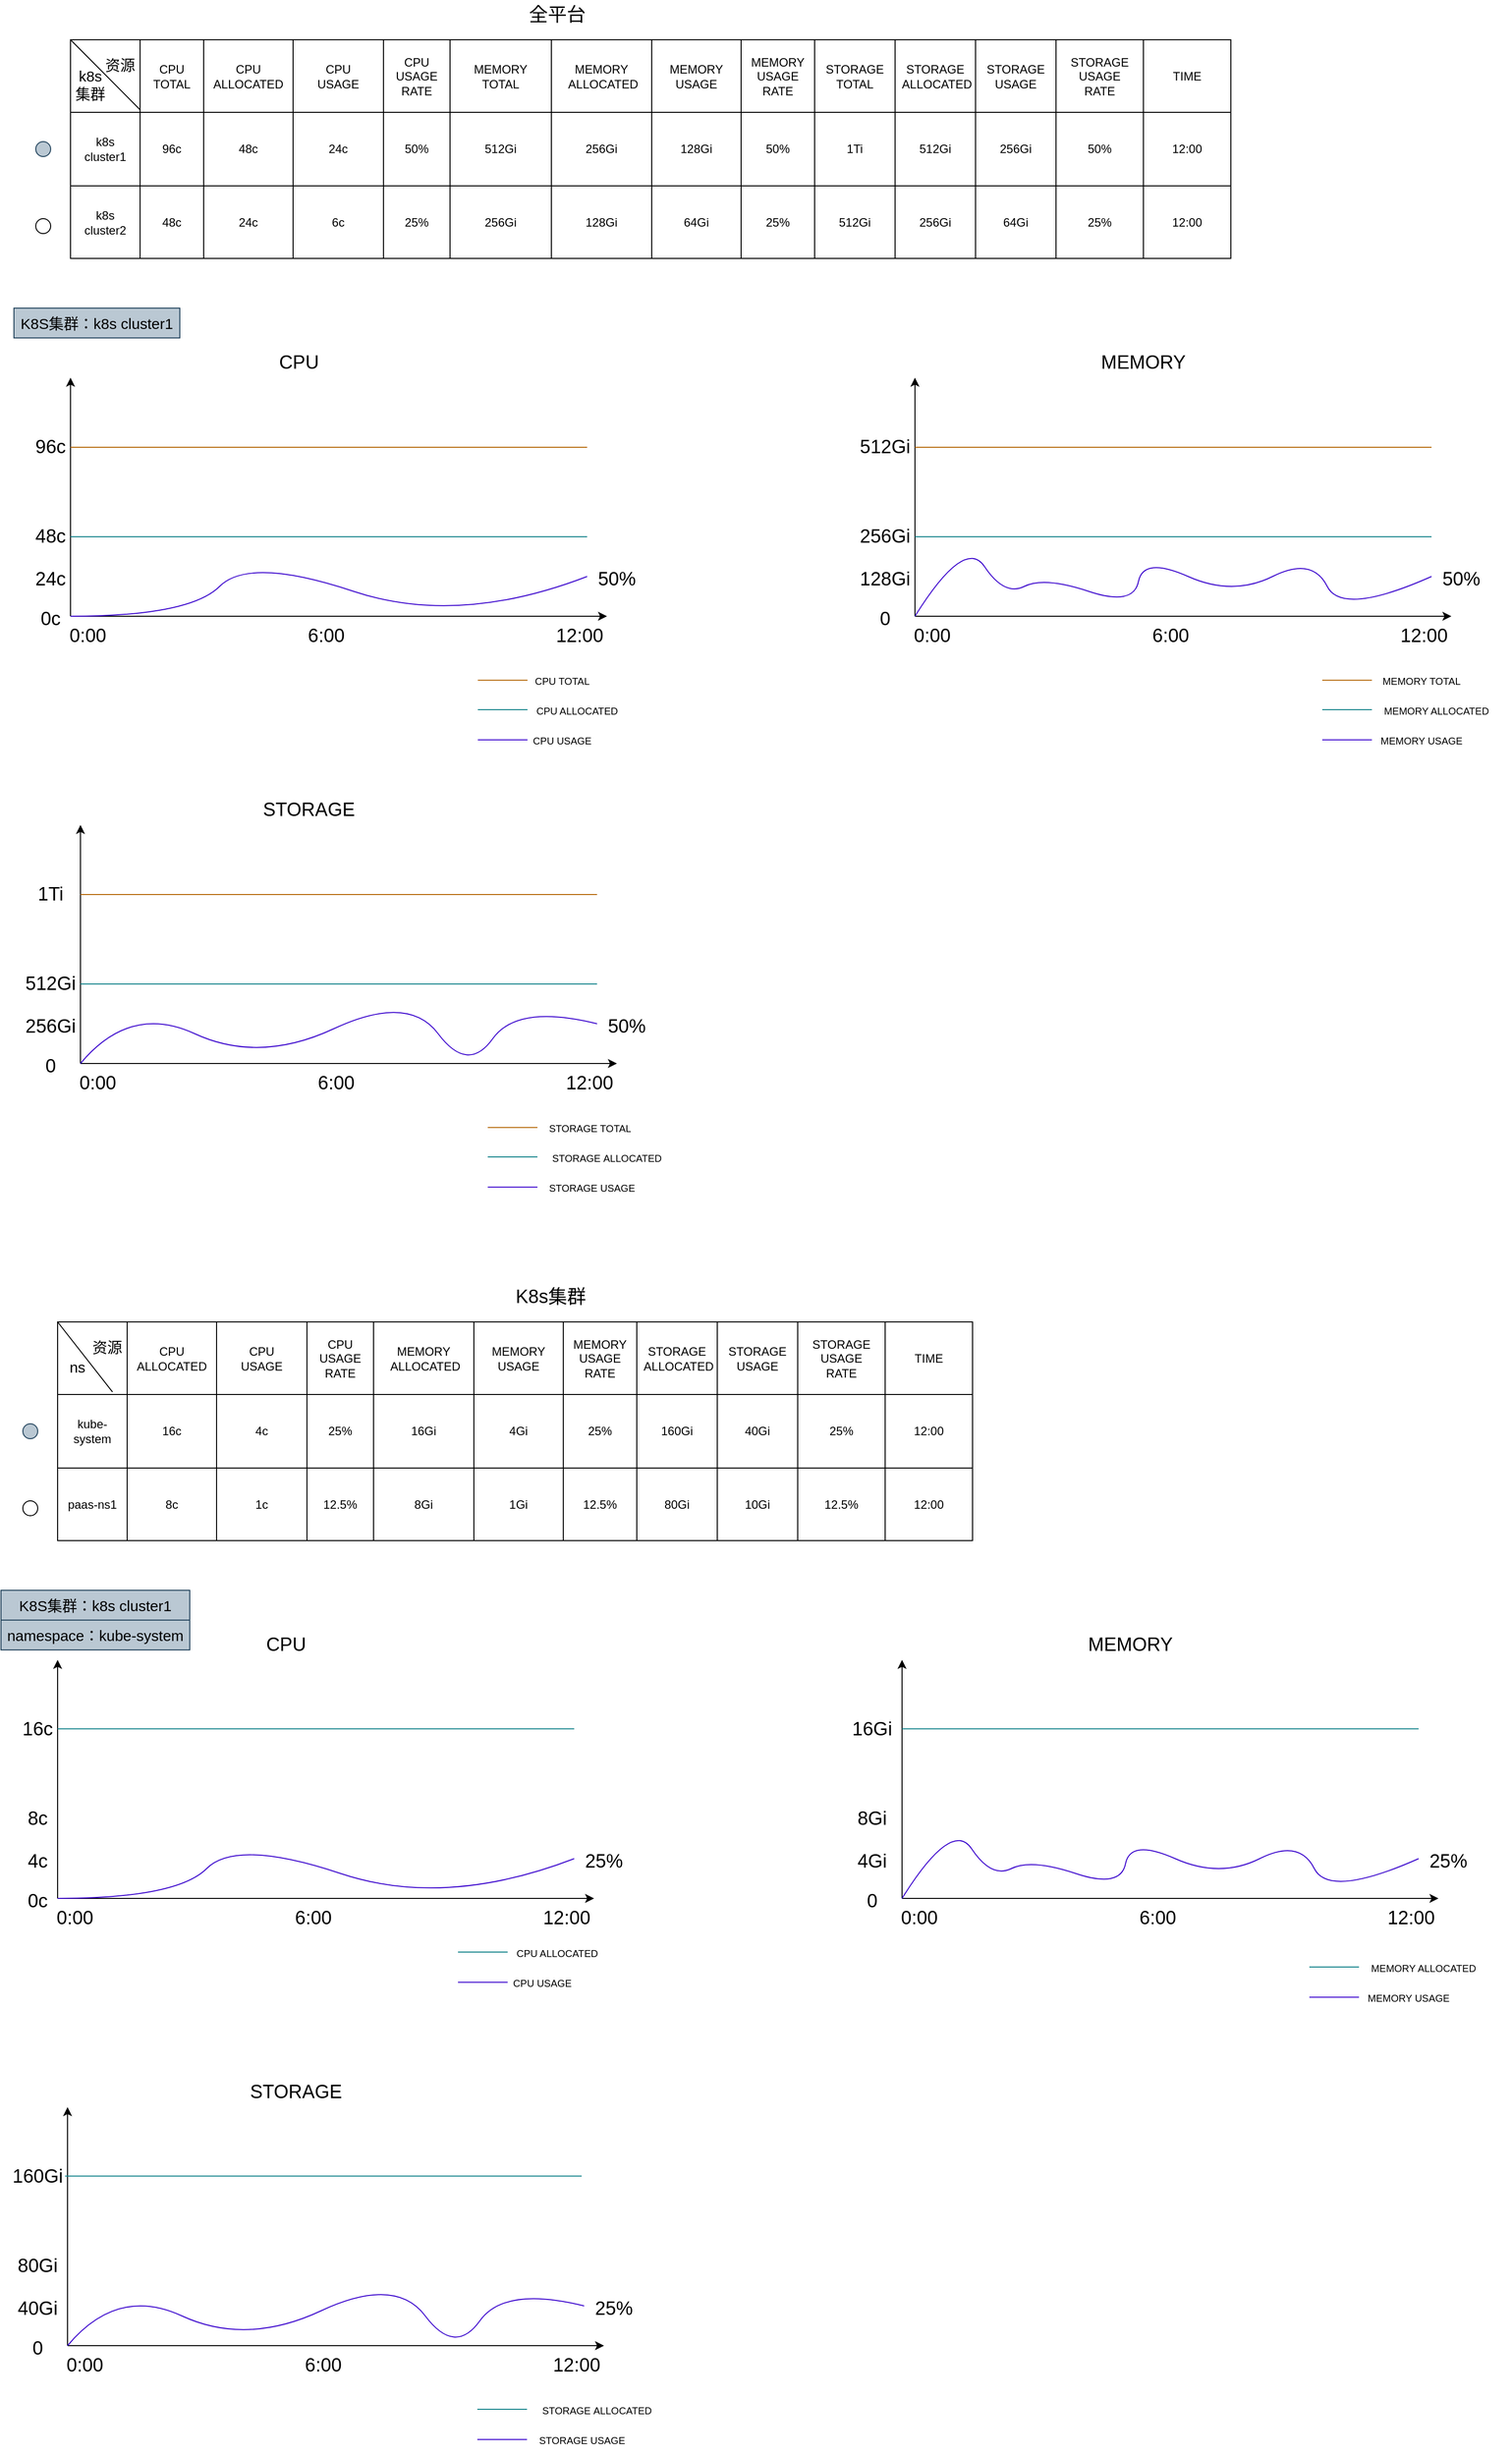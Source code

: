 <mxfile version="20.5.3" type="github">
  <diagram name="Page-1" id="2c4490ee-f0b8-94ab-5012-d5dc3445f7a3">
    <mxGraphModel dx="3509" dy="1926" grid="1" gridSize="10" guides="1" tooltips="1" connect="0" arrows="1" fold="1" page="0" pageScale="1.5" pageWidth="1169" pageHeight="826" background="none" math="0" shadow="0">
      <root>
        <mxCell id="0" style=";html=1;" />
        <mxCell id="1" style=";html=1;" parent="0" />
        <mxCell id="uKrZGBWOZSiCV8R7dve0-182" value="" style="shape=table;startSize=0;container=1;collapsible=0;childLayout=tableLayout;strokeColor=default;fillColor=default;" vertex="1" parent="1">
          <mxGeometry x="-450" y="-350" width="1168" height="220" as="geometry" />
        </mxCell>
        <mxCell id="uKrZGBWOZSiCV8R7dve0-183" value="" style="shape=tableRow;horizontal=0;startSize=0;swimlaneHead=0;swimlaneBody=0;top=0;left=0;bottom=0;right=0;collapsible=0;dropTarget=0;fillColor=none;points=[[0,0.5],[1,0.5]];portConstraint=eastwest;strokeColor=default;" vertex="1" parent="uKrZGBWOZSiCV8R7dve0-182">
          <mxGeometry width="1168" height="73" as="geometry" />
        </mxCell>
        <mxCell id="uKrZGBWOZSiCV8R7dve0-184" value="" style="shape=partialRectangle;html=1;whiteSpace=wrap;connectable=0;overflow=hidden;fillColor=none;top=0;left=0;bottom=0;right=0;pointerEvents=1;strokeColor=default;" vertex="1" parent="uKrZGBWOZSiCV8R7dve0-183">
          <mxGeometry width="70" height="73" as="geometry">
            <mxRectangle width="70" height="73" as="alternateBounds" />
          </mxGeometry>
        </mxCell>
        <mxCell id="uKrZGBWOZSiCV8R7dve0-185" value="CPU TOTAL" style="shape=partialRectangle;html=1;whiteSpace=wrap;connectable=0;overflow=hidden;fillColor=none;top=0;left=0;bottom=0;right=0;pointerEvents=1;strokeColor=default;" vertex="1" parent="uKrZGBWOZSiCV8R7dve0-183">
          <mxGeometry x="70" width="64" height="73" as="geometry">
            <mxRectangle width="64" height="73" as="alternateBounds" />
          </mxGeometry>
        </mxCell>
        <mxCell id="uKrZGBWOZSiCV8R7dve0-186" value="CPU ALLOCATED" style="shape=partialRectangle;html=1;whiteSpace=wrap;connectable=0;overflow=hidden;fillColor=none;top=0;left=0;bottom=0;right=0;pointerEvents=1;strokeColor=default;" vertex="1" parent="uKrZGBWOZSiCV8R7dve0-183">
          <mxGeometry x="134" width="90" height="73" as="geometry">
            <mxRectangle width="90" height="73" as="alternateBounds" />
          </mxGeometry>
        </mxCell>
        <mxCell id="uKrZGBWOZSiCV8R7dve0-187" value="CPU &lt;br&gt;USAGE" style="shape=partialRectangle;html=1;whiteSpace=wrap;connectable=0;overflow=hidden;fillColor=none;top=0;left=0;bottom=0;right=0;pointerEvents=1;strokeColor=default;" vertex="1" parent="uKrZGBWOZSiCV8R7dve0-183">
          <mxGeometry x="224" width="91" height="73" as="geometry">
            <mxRectangle width="91" height="73" as="alternateBounds" />
          </mxGeometry>
        </mxCell>
        <mxCell id="uKrZGBWOZSiCV8R7dve0-188" value="CPU&lt;br&gt;USAGE RATE" style="shape=partialRectangle;html=1;whiteSpace=wrap;connectable=0;overflow=hidden;fillColor=none;top=0;left=0;bottom=0;right=0;pointerEvents=1;strokeColor=default;" vertex="1" parent="uKrZGBWOZSiCV8R7dve0-183">
          <mxGeometry x="315" width="67" height="73" as="geometry">
            <mxRectangle width="67" height="73" as="alternateBounds" />
          </mxGeometry>
        </mxCell>
        <mxCell id="uKrZGBWOZSiCV8R7dve0-189" value="MEMORY&lt;br&gt;TOTAL" style="shape=partialRectangle;html=1;whiteSpace=wrap;connectable=0;overflow=hidden;fillColor=none;top=0;left=0;bottom=0;right=0;pointerEvents=1;strokeColor=default;" vertex="1" parent="uKrZGBWOZSiCV8R7dve0-183">
          <mxGeometry x="382" width="102" height="73" as="geometry">
            <mxRectangle width="102" height="73" as="alternateBounds" />
          </mxGeometry>
        </mxCell>
        <mxCell id="uKrZGBWOZSiCV8R7dve0-190" value="MEMORY&lt;br&gt;&amp;nbsp;ALLOCATED" style="shape=partialRectangle;html=1;whiteSpace=wrap;connectable=0;overflow=hidden;fillColor=none;top=0;left=0;bottom=0;right=0;pointerEvents=1;strokeColor=default;" vertex="1" parent="uKrZGBWOZSiCV8R7dve0-183">
          <mxGeometry x="484" width="101" height="73" as="geometry">
            <mxRectangle width="101" height="73" as="alternateBounds" />
          </mxGeometry>
        </mxCell>
        <mxCell id="uKrZGBWOZSiCV8R7dve0-191" value="&lt;span style=&quot;color: rgb(0, 0, 0); font-family: Helvetica; font-size: 12px; font-style: normal; font-variant-ligatures: normal; font-variant-caps: normal; font-weight: 400; letter-spacing: normal; orphans: 2; text-align: center; text-indent: 0px; text-transform: none; widows: 2; word-spacing: 0px; -webkit-text-stroke-width: 0px; background-color: rgb(255, 255, 255); text-decoration-thickness: initial; text-decoration-style: initial; text-decoration-color: initial; float: none; display: inline !important;&quot;&gt;MEMORY&lt;/span&gt;&lt;br style=&quot;color: rgb(0, 0, 0); font-family: Helvetica; font-size: 12px; font-style: normal; font-variant-ligatures: normal; font-variant-caps: normal; font-weight: 400; letter-spacing: normal; orphans: 2; text-align: center; text-indent: 0px; text-transform: none; widows: 2; word-spacing: 0px; -webkit-text-stroke-width: 0px; background-color: rgb(255, 255, 255); text-decoration-thickness: initial; text-decoration-style: initial; text-decoration-color: initial;&quot;&gt;USAGE" style="shape=partialRectangle;html=1;whiteSpace=wrap;connectable=0;overflow=hidden;fillColor=none;top=0;left=0;bottom=0;right=0;pointerEvents=1;strokeColor=default;" vertex="1" parent="uKrZGBWOZSiCV8R7dve0-183">
          <mxGeometry x="585" width="90" height="73" as="geometry">
            <mxRectangle width="90" height="73" as="alternateBounds" />
          </mxGeometry>
        </mxCell>
        <mxCell id="uKrZGBWOZSiCV8R7dve0-192" value="MEMORY&lt;br&gt;USAGE RATE" style="shape=partialRectangle;html=1;whiteSpace=wrap;connectable=0;overflow=hidden;fillColor=none;top=0;left=0;bottom=0;right=0;pointerEvents=1;strokeColor=default;" vertex="1" parent="uKrZGBWOZSiCV8R7dve0-183">
          <mxGeometry x="675" width="74" height="73" as="geometry">
            <mxRectangle width="74" height="73" as="alternateBounds" />
          </mxGeometry>
        </mxCell>
        <mxCell id="uKrZGBWOZSiCV8R7dve0-193" value="STORAGE&lt;br&gt;TOTAL" style="shape=partialRectangle;html=1;whiteSpace=wrap;connectable=0;overflow=hidden;fillColor=none;top=0;left=0;bottom=0;right=0;pointerEvents=1;strokeColor=default;" vertex="1" parent="uKrZGBWOZSiCV8R7dve0-183">
          <mxGeometry x="749" width="81" height="73" as="geometry">
            <mxRectangle width="81" height="73" as="alternateBounds" />
          </mxGeometry>
        </mxCell>
        <mxCell id="uKrZGBWOZSiCV8R7dve0-333" value="STORAGE&lt;br&gt;&amp;nbsp;ALLOCATED" style="shape=partialRectangle;html=1;whiteSpace=wrap;connectable=0;overflow=hidden;fillColor=none;top=0;left=0;bottom=0;right=0;pointerEvents=1;strokeColor=default;" vertex="1" parent="uKrZGBWOZSiCV8R7dve0-183">
          <mxGeometry x="830" width="81" height="73" as="geometry">
            <mxRectangle width="81" height="73" as="alternateBounds" />
          </mxGeometry>
        </mxCell>
        <mxCell id="uKrZGBWOZSiCV8R7dve0-330" value="STORAGE&lt;br&gt;USAGE" style="shape=partialRectangle;html=1;whiteSpace=wrap;connectable=0;overflow=hidden;fillColor=none;top=0;left=0;bottom=0;right=0;pointerEvents=1;strokeColor=default;" vertex="1" parent="uKrZGBWOZSiCV8R7dve0-183">
          <mxGeometry x="911" width="81" height="73" as="geometry">
            <mxRectangle width="81" height="73" as="alternateBounds" />
          </mxGeometry>
        </mxCell>
        <mxCell id="uKrZGBWOZSiCV8R7dve0-327" value="STORAGE&lt;br&gt;USAGE &lt;br&gt;RATE" style="shape=partialRectangle;html=1;whiteSpace=wrap;connectable=0;overflow=hidden;fillColor=none;top=0;left=0;bottom=0;right=0;pointerEvents=1;strokeColor=default;" vertex="1" parent="uKrZGBWOZSiCV8R7dve0-183">
          <mxGeometry x="992" width="88" height="73" as="geometry">
            <mxRectangle width="88" height="73" as="alternateBounds" />
          </mxGeometry>
        </mxCell>
        <mxCell id="uKrZGBWOZSiCV8R7dve0-416" value="TIME" style="shape=partialRectangle;html=1;whiteSpace=wrap;connectable=0;overflow=hidden;fillColor=none;top=0;left=0;bottom=0;right=0;pointerEvents=1;strokeColor=default;" vertex="1" parent="uKrZGBWOZSiCV8R7dve0-183">
          <mxGeometry x="1080" width="88" height="73" as="geometry">
            <mxRectangle width="88" height="73" as="alternateBounds" />
          </mxGeometry>
        </mxCell>
        <mxCell id="uKrZGBWOZSiCV8R7dve0-194" value="" style="shape=tableRow;horizontal=0;startSize=0;swimlaneHead=0;swimlaneBody=0;top=0;left=0;bottom=0;right=0;collapsible=0;dropTarget=0;fillColor=none;points=[[0,0.5],[1,0.5]];portConstraint=eastwest;strokeColor=default;" vertex="1" parent="uKrZGBWOZSiCV8R7dve0-182">
          <mxGeometry y="73" width="1168" height="74" as="geometry" />
        </mxCell>
        <mxCell id="uKrZGBWOZSiCV8R7dve0-195" value="k8s &lt;br&gt;cluster1" style="shape=partialRectangle;html=1;whiteSpace=wrap;connectable=0;overflow=hidden;fillColor=none;top=0;left=0;bottom=0;right=0;pointerEvents=1;strokeColor=default;" vertex="1" parent="uKrZGBWOZSiCV8R7dve0-194">
          <mxGeometry width="70" height="74" as="geometry">
            <mxRectangle width="70" height="74" as="alternateBounds" />
          </mxGeometry>
        </mxCell>
        <mxCell id="uKrZGBWOZSiCV8R7dve0-196" value="96c" style="shape=partialRectangle;html=1;whiteSpace=wrap;connectable=0;overflow=hidden;fillColor=none;top=0;left=0;bottom=0;right=0;pointerEvents=1;strokeColor=default;" vertex="1" parent="uKrZGBWOZSiCV8R7dve0-194">
          <mxGeometry x="70" width="64" height="74" as="geometry">
            <mxRectangle width="64" height="74" as="alternateBounds" />
          </mxGeometry>
        </mxCell>
        <mxCell id="uKrZGBWOZSiCV8R7dve0-197" value="48c" style="shape=partialRectangle;html=1;whiteSpace=wrap;connectable=0;overflow=hidden;fillColor=none;top=0;left=0;bottom=0;right=0;pointerEvents=1;strokeColor=default;" vertex="1" parent="uKrZGBWOZSiCV8R7dve0-194">
          <mxGeometry x="134" width="90" height="74" as="geometry">
            <mxRectangle width="90" height="74" as="alternateBounds" />
          </mxGeometry>
        </mxCell>
        <mxCell id="uKrZGBWOZSiCV8R7dve0-198" value="24c" style="shape=partialRectangle;html=1;whiteSpace=wrap;connectable=0;overflow=hidden;fillColor=none;top=0;left=0;bottom=0;right=0;pointerEvents=1;strokeColor=default;" vertex="1" parent="uKrZGBWOZSiCV8R7dve0-194">
          <mxGeometry x="224" width="91" height="74" as="geometry">
            <mxRectangle width="91" height="74" as="alternateBounds" />
          </mxGeometry>
        </mxCell>
        <mxCell id="uKrZGBWOZSiCV8R7dve0-199" value="50%" style="shape=partialRectangle;html=1;whiteSpace=wrap;connectable=0;overflow=hidden;fillColor=none;top=0;left=0;bottom=0;right=0;pointerEvents=1;strokeColor=default;" vertex="1" parent="uKrZGBWOZSiCV8R7dve0-194">
          <mxGeometry x="315" width="67" height="74" as="geometry">
            <mxRectangle width="67" height="74" as="alternateBounds" />
          </mxGeometry>
        </mxCell>
        <mxCell id="uKrZGBWOZSiCV8R7dve0-200" value="512Gi" style="shape=partialRectangle;html=1;whiteSpace=wrap;connectable=0;overflow=hidden;fillColor=none;top=0;left=0;bottom=0;right=0;pointerEvents=1;strokeColor=default;" vertex="1" parent="uKrZGBWOZSiCV8R7dve0-194">
          <mxGeometry x="382" width="102" height="74" as="geometry">
            <mxRectangle width="102" height="74" as="alternateBounds" />
          </mxGeometry>
        </mxCell>
        <mxCell id="uKrZGBWOZSiCV8R7dve0-201" value="256Gi" style="shape=partialRectangle;html=1;whiteSpace=wrap;connectable=0;overflow=hidden;fillColor=none;top=0;left=0;bottom=0;right=0;pointerEvents=1;strokeColor=default;" vertex="1" parent="uKrZGBWOZSiCV8R7dve0-194">
          <mxGeometry x="484" width="101" height="74" as="geometry">
            <mxRectangle width="101" height="74" as="alternateBounds" />
          </mxGeometry>
        </mxCell>
        <mxCell id="uKrZGBWOZSiCV8R7dve0-202" value="128Gi" style="shape=partialRectangle;html=1;whiteSpace=wrap;connectable=0;overflow=hidden;fillColor=none;top=0;left=0;bottom=0;right=0;pointerEvents=1;strokeColor=default;" vertex="1" parent="uKrZGBWOZSiCV8R7dve0-194">
          <mxGeometry x="585" width="90" height="74" as="geometry">
            <mxRectangle width="90" height="74" as="alternateBounds" />
          </mxGeometry>
        </mxCell>
        <mxCell id="uKrZGBWOZSiCV8R7dve0-203" value="50%" style="shape=partialRectangle;html=1;whiteSpace=wrap;connectable=0;overflow=hidden;fillColor=none;top=0;left=0;bottom=0;right=0;pointerEvents=1;strokeColor=default;" vertex="1" parent="uKrZGBWOZSiCV8R7dve0-194">
          <mxGeometry x="675" width="74" height="74" as="geometry">
            <mxRectangle width="74" height="74" as="alternateBounds" />
          </mxGeometry>
        </mxCell>
        <mxCell id="uKrZGBWOZSiCV8R7dve0-204" value="1Ti" style="shape=partialRectangle;html=1;whiteSpace=wrap;connectable=0;overflow=hidden;fillColor=none;top=0;left=0;bottom=0;right=0;pointerEvents=1;strokeColor=default;" vertex="1" parent="uKrZGBWOZSiCV8R7dve0-194">
          <mxGeometry x="749" width="81" height="74" as="geometry">
            <mxRectangle width="81" height="74" as="alternateBounds" />
          </mxGeometry>
        </mxCell>
        <mxCell id="uKrZGBWOZSiCV8R7dve0-334" value="512Gi" style="shape=partialRectangle;html=1;whiteSpace=wrap;connectable=0;overflow=hidden;fillColor=none;top=0;left=0;bottom=0;right=0;pointerEvents=1;strokeColor=default;" vertex="1" parent="uKrZGBWOZSiCV8R7dve0-194">
          <mxGeometry x="830" width="81" height="74" as="geometry">
            <mxRectangle width="81" height="74" as="alternateBounds" />
          </mxGeometry>
        </mxCell>
        <mxCell id="uKrZGBWOZSiCV8R7dve0-331" value="256Gi" style="shape=partialRectangle;html=1;whiteSpace=wrap;connectable=0;overflow=hidden;fillColor=none;top=0;left=0;bottom=0;right=0;pointerEvents=1;strokeColor=default;" vertex="1" parent="uKrZGBWOZSiCV8R7dve0-194">
          <mxGeometry x="911" width="81" height="74" as="geometry">
            <mxRectangle width="81" height="74" as="alternateBounds" />
          </mxGeometry>
        </mxCell>
        <mxCell id="uKrZGBWOZSiCV8R7dve0-328" value="50%" style="shape=partialRectangle;html=1;whiteSpace=wrap;connectable=0;overflow=hidden;fillColor=none;top=0;left=0;bottom=0;right=0;pointerEvents=1;strokeColor=default;" vertex="1" parent="uKrZGBWOZSiCV8R7dve0-194">
          <mxGeometry x="992" width="88" height="74" as="geometry">
            <mxRectangle width="88" height="74" as="alternateBounds" />
          </mxGeometry>
        </mxCell>
        <mxCell id="uKrZGBWOZSiCV8R7dve0-417" value="12:00" style="shape=partialRectangle;html=1;whiteSpace=wrap;connectable=0;overflow=hidden;fillColor=none;top=0;left=0;bottom=0;right=0;pointerEvents=1;strokeColor=default;" vertex="1" parent="uKrZGBWOZSiCV8R7dve0-194">
          <mxGeometry x="1080" width="88" height="74" as="geometry">
            <mxRectangle width="88" height="74" as="alternateBounds" />
          </mxGeometry>
        </mxCell>
        <mxCell id="uKrZGBWOZSiCV8R7dve0-205" value="" style="shape=tableRow;horizontal=0;startSize=0;swimlaneHead=0;swimlaneBody=0;top=0;left=0;bottom=0;right=0;collapsible=0;dropTarget=0;fillColor=none;points=[[0,0.5],[1,0.5]];portConstraint=eastwest;strokeColor=default;" vertex="1" parent="uKrZGBWOZSiCV8R7dve0-182">
          <mxGeometry y="147" width="1168" height="73" as="geometry" />
        </mxCell>
        <mxCell id="uKrZGBWOZSiCV8R7dve0-206" value="k8s&lt;br&gt;cluster2" style="shape=partialRectangle;html=1;whiteSpace=wrap;connectable=0;overflow=hidden;fillColor=none;top=0;left=0;bottom=0;right=0;pointerEvents=1;strokeColor=default;" vertex="1" parent="uKrZGBWOZSiCV8R7dve0-205">
          <mxGeometry width="70" height="73" as="geometry">
            <mxRectangle width="70" height="73" as="alternateBounds" />
          </mxGeometry>
        </mxCell>
        <mxCell id="uKrZGBWOZSiCV8R7dve0-207" value="48c" style="shape=partialRectangle;html=1;whiteSpace=wrap;connectable=0;overflow=hidden;fillColor=none;top=0;left=0;bottom=0;right=0;pointerEvents=1;strokeColor=default;" vertex="1" parent="uKrZGBWOZSiCV8R7dve0-205">
          <mxGeometry x="70" width="64" height="73" as="geometry">
            <mxRectangle width="64" height="73" as="alternateBounds" />
          </mxGeometry>
        </mxCell>
        <mxCell id="uKrZGBWOZSiCV8R7dve0-208" value="24c" style="shape=partialRectangle;html=1;whiteSpace=wrap;connectable=0;overflow=hidden;fillColor=none;top=0;left=0;bottom=0;right=0;pointerEvents=1;strokeColor=default;" vertex="1" parent="uKrZGBWOZSiCV8R7dve0-205">
          <mxGeometry x="134" width="90" height="73" as="geometry">
            <mxRectangle width="90" height="73" as="alternateBounds" />
          </mxGeometry>
        </mxCell>
        <mxCell id="uKrZGBWOZSiCV8R7dve0-209" value="6c" style="shape=partialRectangle;html=1;whiteSpace=wrap;connectable=0;overflow=hidden;fillColor=none;top=0;left=0;bottom=0;right=0;pointerEvents=1;strokeColor=default;" vertex="1" parent="uKrZGBWOZSiCV8R7dve0-205">
          <mxGeometry x="224" width="91" height="73" as="geometry">
            <mxRectangle width="91" height="73" as="alternateBounds" />
          </mxGeometry>
        </mxCell>
        <mxCell id="uKrZGBWOZSiCV8R7dve0-210" value="25%" style="shape=partialRectangle;html=1;whiteSpace=wrap;connectable=0;overflow=hidden;fillColor=none;top=0;left=0;bottom=0;right=0;pointerEvents=1;strokeColor=default;" vertex="1" parent="uKrZGBWOZSiCV8R7dve0-205">
          <mxGeometry x="315" width="67" height="73" as="geometry">
            <mxRectangle width="67" height="73" as="alternateBounds" />
          </mxGeometry>
        </mxCell>
        <mxCell id="uKrZGBWOZSiCV8R7dve0-211" value="256Gi" style="shape=partialRectangle;html=1;whiteSpace=wrap;connectable=0;overflow=hidden;fillColor=none;top=0;left=0;bottom=0;right=0;pointerEvents=1;strokeColor=default;" vertex="1" parent="uKrZGBWOZSiCV8R7dve0-205">
          <mxGeometry x="382" width="102" height="73" as="geometry">
            <mxRectangle width="102" height="73" as="alternateBounds" />
          </mxGeometry>
        </mxCell>
        <mxCell id="uKrZGBWOZSiCV8R7dve0-212" value="128Gi" style="shape=partialRectangle;html=1;whiteSpace=wrap;connectable=0;overflow=hidden;fillColor=none;top=0;left=0;bottom=0;right=0;pointerEvents=1;strokeColor=default;" vertex="1" parent="uKrZGBWOZSiCV8R7dve0-205">
          <mxGeometry x="484" width="101" height="73" as="geometry">
            <mxRectangle width="101" height="73" as="alternateBounds" />
          </mxGeometry>
        </mxCell>
        <mxCell id="uKrZGBWOZSiCV8R7dve0-213" value="64Gi" style="shape=partialRectangle;html=1;whiteSpace=wrap;connectable=0;overflow=hidden;fillColor=none;top=0;left=0;bottom=0;right=0;pointerEvents=1;strokeColor=default;" vertex="1" parent="uKrZGBWOZSiCV8R7dve0-205">
          <mxGeometry x="585" width="90" height="73" as="geometry">
            <mxRectangle width="90" height="73" as="alternateBounds" />
          </mxGeometry>
        </mxCell>
        <mxCell id="uKrZGBWOZSiCV8R7dve0-214" value="25%" style="shape=partialRectangle;html=1;whiteSpace=wrap;connectable=0;overflow=hidden;fillColor=none;top=0;left=0;bottom=0;right=0;pointerEvents=1;strokeColor=default;" vertex="1" parent="uKrZGBWOZSiCV8R7dve0-205">
          <mxGeometry x="675" width="74" height="73" as="geometry">
            <mxRectangle width="74" height="73" as="alternateBounds" />
          </mxGeometry>
        </mxCell>
        <mxCell id="uKrZGBWOZSiCV8R7dve0-215" value="512Gi" style="shape=partialRectangle;html=1;whiteSpace=wrap;connectable=0;overflow=hidden;fillColor=none;top=0;left=0;bottom=0;right=0;pointerEvents=1;strokeColor=default;" vertex="1" parent="uKrZGBWOZSiCV8R7dve0-205">
          <mxGeometry x="749" width="81" height="73" as="geometry">
            <mxRectangle width="81" height="73" as="alternateBounds" />
          </mxGeometry>
        </mxCell>
        <mxCell id="uKrZGBWOZSiCV8R7dve0-335" value="256Gi" style="shape=partialRectangle;html=1;whiteSpace=wrap;connectable=0;overflow=hidden;fillColor=none;top=0;left=0;bottom=0;right=0;pointerEvents=1;strokeColor=default;" vertex="1" parent="uKrZGBWOZSiCV8R7dve0-205">
          <mxGeometry x="830" width="81" height="73" as="geometry">
            <mxRectangle width="81" height="73" as="alternateBounds" />
          </mxGeometry>
        </mxCell>
        <mxCell id="uKrZGBWOZSiCV8R7dve0-332" value="64Gi" style="shape=partialRectangle;html=1;whiteSpace=wrap;connectable=0;overflow=hidden;fillColor=none;top=0;left=0;bottom=0;right=0;pointerEvents=1;strokeColor=default;" vertex="1" parent="uKrZGBWOZSiCV8R7dve0-205">
          <mxGeometry x="911" width="81" height="73" as="geometry">
            <mxRectangle width="81" height="73" as="alternateBounds" />
          </mxGeometry>
        </mxCell>
        <mxCell id="uKrZGBWOZSiCV8R7dve0-329" value="25%" style="shape=partialRectangle;html=1;whiteSpace=wrap;connectable=0;overflow=hidden;fillColor=none;top=0;left=0;bottom=0;right=0;pointerEvents=1;strokeColor=default;" vertex="1" parent="uKrZGBWOZSiCV8R7dve0-205">
          <mxGeometry x="992" width="88" height="73" as="geometry">
            <mxRectangle width="88" height="73" as="alternateBounds" />
          </mxGeometry>
        </mxCell>
        <mxCell id="uKrZGBWOZSiCV8R7dve0-418" value="12:00" style="shape=partialRectangle;html=1;whiteSpace=wrap;connectable=0;overflow=hidden;fillColor=none;top=0;left=0;bottom=0;right=0;pointerEvents=1;strokeColor=default;" vertex="1" parent="uKrZGBWOZSiCV8R7dve0-205">
          <mxGeometry x="1080" width="88" height="73" as="geometry">
            <mxRectangle width="88" height="73" as="alternateBounds" />
          </mxGeometry>
        </mxCell>
        <mxCell id="uKrZGBWOZSiCV8R7dve0-373" value="" style="verticalLabelPosition=bottom;shadow=0;dashed=0;align=center;html=1;verticalAlign=top;strokeWidth=1;shape=ellipse;perimeter=ellipsePerimeter;strokeColor=default;fillColor=default;" vertex="1" parent="1">
          <mxGeometry x="-485" y="-170" width="15" height="15" as="geometry" />
        </mxCell>
        <mxCell id="uKrZGBWOZSiCV8R7dve0-374" value="" style="verticalLabelPosition=bottom;shadow=0;dashed=0;align=center;html=1;verticalAlign=top;strokeWidth=1;shape=ellipse;perimeter=ellipsePerimeter;strokeColor=#23445d;fillColor=#bac8d3;" vertex="1" parent="1">
          <mxGeometry x="-485" y="-247.5" width="15" height="15" as="geometry" />
        </mxCell>
        <mxCell id="uKrZGBWOZSiCV8R7dve0-378" value="&lt;font style=&quot;font-size: 19px;&quot;&gt;全平台&lt;/font&gt;" style="text;html=1;strokeColor=none;fillColor=none;align=center;verticalAlign=middle;whiteSpace=wrap;rounded=0;" vertex="1" parent="1">
          <mxGeometry x="10" y="-390" width="60" height="30" as="geometry" />
        </mxCell>
        <mxCell id="uKrZGBWOZSiCV8R7dve0-379" value="" style="endArrow=classic;html=1;rounded=0;fontSize=19;" edge="1" parent="1">
          <mxGeometry width="50" height="50" relative="1" as="geometry">
            <mxPoint x="-450" y="230" as="sourcePoint" />
            <mxPoint x="90" y="230" as="targetPoint" />
          </mxGeometry>
        </mxCell>
        <mxCell id="uKrZGBWOZSiCV8R7dve0-380" value="" style="endArrow=classic;html=1;rounded=0;fontSize=19;" edge="1" parent="1">
          <mxGeometry width="50" height="50" relative="1" as="geometry">
            <mxPoint x="-450" y="230" as="sourcePoint" />
            <mxPoint x="-450" y="-10" as="targetPoint" />
          </mxGeometry>
        </mxCell>
        <mxCell id="uKrZGBWOZSiCV8R7dve0-381" value="" style="curved=1;endArrow=none;html=1;rounded=0;fontSize=19;endFill=0;fillColor=#6a00ff;strokeColor=#3700CC;" edge="1" parent="1">
          <mxGeometry width="50" height="50" relative="1" as="geometry">
            <mxPoint x="70" y="190" as="sourcePoint" />
            <mxPoint x="-450" y="230" as="targetPoint" />
            <Array as="points">
              <mxPoint x="-60" y="240" />
              <mxPoint x="-270" y="170" />
              <mxPoint x="-330" y="230" />
            </Array>
          </mxGeometry>
        </mxCell>
        <mxCell id="uKrZGBWOZSiCV8R7dve0-384" value="" style="endArrow=none;html=1;rounded=0;strokeColor=#b46504;fontSize=19;fillColor=#fad7ac;" edge="1" parent="1">
          <mxGeometry width="50" height="50" relative="1" as="geometry">
            <mxPoint x="70" y="60" as="sourcePoint" />
            <mxPoint x="-450" y="60" as="targetPoint" />
          </mxGeometry>
        </mxCell>
        <mxCell id="uKrZGBWOZSiCV8R7dve0-385" value="" style="endArrow=none;html=1;rounded=0;strokeColor=#0e8088;fontSize=19;fillColor=#b0e3e6;" edge="1" parent="1">
          <mxGeometry width="50" height="50" relative="1" as="geometry">
            <mxPoint x="70" y="150" as="sourcePoint" />
            <mxPoint x="-450" y="150" as="targetPoint" />
          </mxGeometry>
        </mxCell>
        <mxCell id="uKrZGBWOZSiCV8R7dve0-387" value="" style="endArrow=none;html=1;rounded=0;strokeColor=#b46504;fontSize=19;fillColor=#fad7ac;" edge="1" parent="1">
          <mxGeometry width="50" height="50" relative="1" as="geometry">
            <mxPoint x="10" y="294.33" as="sourcePoint" />
            <mxPoint x="-30" y="294.33" as="targetPoint" />
            <Array as="points">
              <mxPoint x="-40" y="294.33" />
            </Array>
          </mxGeometry>
        </mxCell>
        <mxCell id="uKrZGBWOZSiCV8R7dve0-388" value="CPU TOTAL" style="text;html=1;strokeColor=none;fillColor=none;align=center;verticalAlign=middle;whiteSpace=wrap;rounded=0;fontSize=10;" vertex="1" parent="1">
          <mxGeometry y="280" width="90" height="30" as="geometry" />
        </mxCell>
        <mxCell id="uKrZGBWOZSiCV8R7dve0-397" value="" style="endArrow=none;html=1;rounded=0;strokeColor=#0e8088;fontSize=19;fillColor=#b0e3e6;" edge="1" parent="1">
          <mxGeometry width="50" height="50" relative="1" as="geometry">
            <mxPoint x="10" y="324" as="sourcePoint" />
            <mxPoint x="-40" y="324" as="targetPoint" />
          </mxGeometry>
        </mxCell>
        <mxCell id="uKrZGBWOZSiCV8R7dve0-398" value="" style="curved=1;endArrow=none;html=1;rounded=0;fontSize=19;endFill=0;fillColor=#6a00ff;strokeColor=#3700CC;" edge="1" parent="1">
          <mxGeometry width="50" height="50" relative="1" as="geometry">
            <mxPoint x="10" y="354.33" as="sourcePoint" />
            <mxPoint x="-40" y="354.33" as="targetPoint" />
            <Array as="points" />
          </mxGeometry>
        </mxCell>
        <mxCell id="uKrZGBWOZSiCV8R7dve0-399" value="CPU" style="text;html=1;strokeColor=none;fillColor=none;align=center;verticalAlign=middle;whiteSpace=wrap;rounded=0;fontSize=19;" vertex="1" parent="1">
          <mxGeometry x="-250" y="-40" width="60" height="30" as="geometry" />
        </mxCell>
        <mxCell id="uKrZGBWOZSiCV8R7dve0-401" value="96c" style="text;html=1;strokeColor=none;fillColor=none;align=center;verticalAlign=middle;whiteSpace=wrap;rounded=0;fontSize=19;" vertex="1" parent="1">
          <mxGeometry x="-500" y="40" width="60" height="40" as="geometry" />
        </mxCell>
        <mxCell id="uKrZGBWOZSiCV8R7dve0-402" value="48c" style="text;html=1;strokeColor=none;fillColor=none;align=center;verticalAlign=middle;whiteSpace=wrap;rounded=0;fontSize=19;" vertex="1" parent="1">
          <mxGeometry x="-500" y="130" width="60" height="40" as="geometry" />
        </mxCell>
        <mxCell id="uKrZGBWOZSiCV8R7dve0-403" value="24c" style="text;html=1;strokeColor=none;fillColor=none;align=center;verticalAlign=middle;whiteSpace=wrap;rounded=0;fontSize=19;" vertex="1" parent="1">
          <mxGeometry x="-500" y="170" width="60" height="45" as="geometry" />
        </mxCell>
        <mxCell id="uKrZGBWOZSiCV8R7dve0-412" value="CPU ALLOCATED" style="text;html=1;strokeColor=none;fillColor=none;align=center;verticalAlign=middle;whiteSpace=wrap;rounded=0;fontSize=10;" vertex="1" parent="1">
          <mxGeometry y="310" width="120" height="30" as="geometry" />
        </mxCell>
        <mxCell id="uKrZGBWOZSiCV8R7dve0-413" value="CPU USAGE" style="text;html=1;strokeColor=none;fillColor=none;align=center;verticalAlign=middle;whiteSpace=wrap;rounded=0;fontSize=10;" vertex="1" parent="1">
          <mxGeometry y="340" width="90" height="30" as="geometry" />
        </mxCell>
        <mxCell id="uKrZGBWOZSiCV8R7dve0-415" value="0c" style="text;html=1;strokeColor=none;fillColor=none;align=center;verticalAlign=middle;whiteSpace=wrap;rounded=0;fontSize=19;" vertex="1" parent="1">
          <mxGeometry x="-500" y="210" width="60" height="45" as="geometry" />
        </mxCell>
        <mxCell id="uKrZGBWOZSiCV8R7dve0-419" value="12:00" style="text;html=1;strokeColor=none;fillColor=none;align=center;verticalAlign=middle;whiteSpace=wrap;rounded=0;fontSize=19;" vertex="1" parent="1">
          <mxGeometry x="35" y="230" width="55" height="40" as="geometry" />
        </mxCell>
        <mxCell id="uKrZGBWOZSiCV8R7dve0-421" value="6:00" style="text;html=1;strokeColor=none;fillColor=none;align=center;verticalAlign=middle;whiteSpace=wrap;rounded=0;fontSize=19;" vertex="1" parent="1">
          <mxGeometry x="-220" y="230" width="55" height="40" as="geometry" />
        </mxCell>
        <mxCell id="uKrZGBWOZSiCV8R7dve0-422" value="0:00" style="text;html=1;strokeColor=none;fillColor=none;align=center;verticalAlign=middle;whiteSpace=wrap;rounded=0;fontSize=19;" vertex="1" parent="1">
          <mxGeometry x="-460" y="230" width="55" height="40" as="geometry" />
        </mxCell>
        <mxCell id="uKrZGBWOZSiCV8R7dve0-423" value="50%" style="text;html=1;strokeColor=none;fillColor=none;align=center;verticalAlign=middle;whiteSpace=wrap;rounded=0;fontSize=19;" vertex="1" parent="1">
          <mxGeometry x="70" y="170" width="60" height="45" as="geometry" />
        </mxCell>
        <mxCell id="uKrZGBWOZSiCV8R7dve0-464" value="" style="endArrow=classic;html=1;rounded=0;fontSize=19;" edge="1" parent="1">
          <mxGeometry width="50" height="50" relative="1" as="geometry">
            <mxPoint x="400" y="230" as="sourcePoint" />
            <mxPoint x="940" y="230" as="targetPoint" />
          </mxGeometry>
        </mxCell>
        <mxCell id="uKrZGBWOZSiCV8R7dve0-465" value="" style="endArrow=classic;html=1;rounded=0;fontSize=19;" edge="1" parent="1">
          <mxGeometry width="50" height="50" relative="1" as="geometry">
            <mxPoint x="400" y="230" as="sourcePoint" />
            <mxPoint x="400" y="-10" as="targetPoint" />
          </mxGeometry>
        </mxCell>
        <mxCell id="uKrZGBWOZSiCV8R7dve0-466" value="" style="curved=1;endArrow=none;html=1;rounded=0;fontSize=19;endFill=0;fillColor=#6a00ff;strokeColor=#3700CC;" edge="1" parent="1">
          <mxGeometry width="50" height="50" relative="1" as="geometry">
            <mxPoint x="920" y="190" as="sourcePoint" />
            <mxPoint x="400" y="230" as="targetPoint" />
            <Array as="points">
              <mxPoint x="830" y="230" />
              <mxPoint x="800" y="170" />
              <mxPoint x="720" y="210" />
              <mxPoint x="630" y="170" />
              <mxPoint x="620" y="220" />
              <mxPoint x="530" y="190" />
              <mxPoint x="490" y="210" />
              <mxPoint x="450" y="150" />
            </Array>
          </mxGeometry>
        </mxCell>
        <mxCell id="uKrZGBWOZSiCV8R7dve0-467" value="" style="endArrow=none;html=1;rounded=0;strokeColor=#b46504;fontSize=19;fillColor=#fad7ac;" edge="1" parent="1">
          <mxGeometry width="50" height="50" relative="1" as="geometry">
            <mxPoint x="920" y="60" as="sourcePoint" />
            <mxPoint x="400" y="60" as="targetPoint" />
          </mxGeometry>
        </mxCell>
        <mxCell id="uKrZGBWOZSiCV8R7dve0-468" value="" style="endArrow=none;html=1;rounded=0;strokeColor=#0e8088;fontSize=19;fillColor=#b0e3e6;" edge="1" parent="1">
          <mxGeometry width="50" height="50" relative="1" as="geometry">
            <mxPoint x="920" y="150" as="sourcePoint" />
            <mxPoint x="400" y="150" as="targetPoint" />
          </mxGeometry>
        </mxCell>
        <mxCell id="uKrZGBWOZSiCV8R7dve0-469" value="" style="endArrow=none;html=1;rounded=0;strokeColor=#b46504;fontSize=19;fillColor=#fad7ac;" edge="1" parent="1">
          <mxGeometry width="50" height="50" relative="1" as="geometry">
            <mxPoint x="860" y="294.33" as="sourcePoint" />
            <mxPoint x="820" y="294.33" as="targetPoint" />
            <Array as="points">
              <mxPoint x="810" y="294.33" />
            </Array>
          </mxGeometry>
        </mxCell>
        <mxCell id="uKrZGBWOZSiCV8R7dve0-470" value="MEMORY TOTAL" style="text;html=1;strokeColor=none;fillColor=none;align=center;verticalAlign=middle;whiteSpace=wrap;rounded=0;fontSize=10;" vertex="1" parent="1">
          <mxGeometry x="850" y="280" width="120" height="30" as="geometry" />
        </mxCell>
        <mxCell id="uKrZGBWOZSiCV8R7dve0-471" value="" style="endArrow=none;html=1;rounded=0;strokeColor=#0e8088;fontSize=19;fillColor=#b0e3e6;" edge="1" parent="1">
          <mxGeometry width="50" height="50" relative="1" as="geometry">
            <mxPoint x="860" y="324" as="sourcePoint" />
            <mxPoint x="810" y="324" as="targetPoint" />
          </mxGeometry>
        </mxCell>
        <mxCell id="uKrZGBWOZSiCV8R7dve0-472" value="" style="curved=1;endArrow=none;html=1;rounded=0;fontSize=19;endFill=0;fillColor=#6a00ff;strokeColor=#3700CC;" edge="1" parent="1">
          <mxGeometry width="50" height="50" relative="1" as="geometry">
            <mxPoint x="860" y="354.33" as="sourcePoint" />
            <mxPoint x="810" y="354.33" as="targetPoint" />
            <Array as="points" />
          </mxGeometry>
        </mxCell>
        <mxCell id="uKrZGBWOZSiCV8R7dve0-473" value="MEMORY" style="text;html=1;strokeColor=none;fillColor=none;align=center;verticalAlign=middle;whiteSpace=wrap;rounded=0;fontSize=19;" vertex="1" parent="1">
          <mxGeometry x="600" y="-40" width="60" height="30" as="geometry" />
        </mxCell>
        <mxCell id="uKrZGBWOZSiCV8R7dve0-474" value="512Gi" style="text;html=1;strokeColor=none;fillColor=none;align=center;verticalAlign=middle;whiteSpace=wrap;rounded=0;fontSize=19;" vertex="1" parent="1">
          <mxGeometry x="340" y="40" width="60" height="40" as="geometry" />
        </mxCell>
        <mxCell id="uKrZGBWOZSiCV8R7dve0-475" value="256Gi" style="text;html=1;strokeColor=none;fillColor=none;align=center;verticalAlign=middle;whiteSpace=wrap;rounded=0;fontSize=19;" vertex="1" parent="1">
          <mxGeometry x="340" y="130" width="60" height="40" as="geometry" />
        </mxCell>
        <mxCell id="uKrZGBWOZSiCV8R7dve0-476" value="128Gi" style="text;html=1;strokeColor=none;fillColor=none;align=center;verticalAlign=middle;whiteSpace=wrap;rounded=0;fontSize=19;" vertex="1" parent="1">
          <mxGeometry x="340" y="170" width="60" height="45" as="geometry" />
        </mxCell>
        <mxCell id="uKrZGBWOZSiCV8R7dve0-477" value="MEMORY ALLOCATED" style="text;html=1;strokeColor=none;fillColor=none;align=center;verticalAlign=middle;whiteSpace=wrap;rounded=0;fontSize=10;" vertex="1" parent="1">
          <mxGeometry x="850" y="310" width="150" height="30" as="geometry" />
        </mxCell>
        <mxCell id="uKrZGBWOZSiCV8R7dve0-478" value="MEMORY USAGE" style="text;html=1;strokeColor=none;fillColor=none;align=center;verticalAlign=middle;whiteSpace=wrap;rounded=0;fontSize=10;" vertex="1" parent="1">
          <mxGeometry x="845" y="340" width="130" height="30" as="geometry" />
        </mxCell>
        <mxCell id="uKrZGBWOZSiCV8R7dve0-479" value="0" style="text;html=1;strokeColor=none;fillColor=none;align=center;verticalAlign=middle;whiteSpace=wrap;rounded=0;fontSize=19;" vertex="1" parent="1">
          <mxGeometry x="340" y="210" width="60" height="45" as="geometry" />
        </mxCell>
        <mxCell id="uKrZGBWOZSiCV8R7dve0-480" value="12:00" style="text;html=1;strokeColor=none;fillColor=none;align=center;verticalAlign=middle;whiteSpace=wrap;rounded=0;fontSize=19;" vertex="1" parent="1">
          <mxGeometry x="885" y="230" width="55" height="40" as="geometry" />
        </mxCell>
        <mxCell id="uKrZGBWOZSiCV8R7dve0-481" value="6:00" style="text;html=1;strokeColor=none;fillColor=none;align=center;verticalAlign=middle;whiteSpace=wrap;rounded=0;fontSize=19;" vertex="1" parent="1">
          <mxGeometry x="630" y="230" width="55" height="40" as="geometry" />
        </mxCell>
        <mxCell id="uKrZGBWOZSiCV8R7dve0-482" value="0:00" style="text;html=1;strokeColor=none;fillColor=none;align=center;verticalAlign=middle;whiteSpace=wrap;rounded=0;fontSize=19;" vertex="1" parent="1">
          <mxGeometry x="390" y="230" width="55" height="40" as="geometry" />
        </mxCell>
        <mxCell id="uKrZGBWOZSiCV8R7dve0-483" value="50%" style="text;html=1;strokeColor=none;fillColor=none;align=center;verticalAlign=middle;whiteSpace=wrap;rounded=0;fontSize=19;" vertex="1" parent="1">
          <mxGeometry x="920" y="170" width="60" height="45" as="geometry" />
        </mxCell>
        <mxCell id="uKrZGBWOZSiCV8R7dve0-486" value="" style="endArrow=classic;html=1;rounded=0;fontSize=19;" edge="1" parent="1">
          <mxGeometry width="50" height="50" relative="1" as="geometry">
            <mxPoint x="-440" y="680" as="sourcePoint" />
            <mxPoint x="100" y="680" as="targetPoint" />
          </mxGeometry>
        </mxCell>
        <mxCell id="uKrZGBWOZSiCV8R7dve0-487" value="" style="endArrow=classic;html=1;rounded=0;fontSize=19;" edge="1" parent="1">
          <mxGeometry width="50" height="50" relative="1" as="geometry">
            <mxPoint x="-440" y="680" as="sourcePoint" />
            <mxPoint x="-440" y="440" as="targetPoint" />
          </mxGeometry>
        </mxCell>
        <mxCell id="uKrZGBWOZSiCV8R7dve0-488" value="" style="curved=1;endArrow=none;html=1;rounded=0;fontSize=19;endFill=0;fillColor=#6a00ff;strokeColor=#3700CC;" edge="1" parent="1">
          <mxGeometry width="50" height="50" relative="1" as="geometry">
            <mxPoint x="80" y="640" as="sourcePoint" />
            <mxPoint x="-440" y="680" as="targetPoint" />
            <Array as="points">
              <mxPoint y="620" />
              <mxPoint x="-50" y="690" />
              <mxPoint x="-110" y="610" />
              <mxPoint x="-260" y="680" />
              <mxPoint x="-390" y="620" />
            </Array>
          </mxGeometry>
        </mxCell>
        <mxCell id="uKrZGBWOZSiCV8R7dve0-489" value="" style="endArrow=none;html=1;rounded=0;strokeColor=#b46504;fontSize=19;fillColor=#fad7ac;" edge="1" parent="1">
          <mxGeometry width="50" height="50" relative="1" as="geometry">
            <mxPoint x="80" y="510" as="sourcePoint" />
            <mxPoint x="-440" y="510" as="targetPoint" />
          </mxGeometry>
        </mxCell>
        <mxCell id="uKrZGBWOZSiCV8R7dve0-490" value="" style="endArrow=none;html=1;rounded=0;strokeColor=#0e8088;fontSize=19;fillColor=#b0e3e6;" edge="1" parent="1">
          <mxGeometry width="50" height="50" relative="1" as="geometry">
            <mxPoint x="80" y="600" as="sourcePoint" />
            <mxPoint x="-440" y="600" as="targetPoint" />
          </mxGeometry>
        </mxCell>
        <mxCell id="uKrZGBWOZSiCV8R7dve0-491" value="" style="endArrow=none;html=1;rounded=0;strokeColor=#b46504;fontSize=19;fillColor=#fad7ac;" edge="1" parent="1">
          <mxGeometry width="50" height="50" relative="1" as="geometry">
            <mxPoint x="20" y="744.33" as="sourcePoint" />
            <mxPoint x="-20" y="744.33" as="targetPoint" />
            <Array as="points">
              <mxPoint x="-30" y="744.33" />
            </Array>
          </mxGeometry>
        </mxCell>
        <mxCell id="uKrZGBWOZSiCV8R7dve0-492" value="STORAGE TOTAL" style="text;html=1;strokeColor=none;fillColor=none;align=center;verticalAlign=middle;whiteSpace=wrap;rounded=0;fontSize=10;" vertex="1" parent="1">
          <mxGeometry x="12.5" y="730" width="120" height="30" as="geometry" />
        </mxCell>
        <mxCell id="uKrZGBWOZSiCV8R7dve0-493" value="" style="endArrow=none;html=1;rounded=0;strokeColor=#0e8088;fontSize=19;fillColor=#b0e3e6;" edge="1" parent="1">
          <mxGeometry width="50" height="50" relative="1" as="geometry">
            <mxPoint x="20" y="774" as="sourcePoint" />
            <mxPoint x="-30" y="774" as="targetPoint" />
          </mxGeometry>
        </mxCell>
        <mxCell id="uKrZGBWOZSiCV8R7dve0-494" value="" style="curved=1;endArrow=none;html=1;rounded=0;fontSize=19;endFill=0;fillColor=#6a00ff;strokeColor=#3700CC;" edge="1" parent="1">
          <mxGeometry width="50" height="50" relative="1" as="geometry">
            <mxPoint x="20" y="804.33" as="sourcePoint" />
            <mxPoint x="-30" y="804.33" as="targetPoint" />
            <Array as="points" />
          </mxGeometry>
        </mxCell>
        <mxCell id="uKrZGBWOZSiCV8R7dve0-495" value="STORAGE" style="text;html=1;strokeColor=none;fillColor=none;align=center;verticalAlign=middle;whiteSpace=wrap;rounded=0;fontSize=19;" vertex="1" parent="1">
          <mxGeometry x="-240" y="410" width="60" height="30" as="geometry" />
        </mxCell>
        <mxCell id="uKrZGBWOZSiCV8R7dve0-496" value="1Ti" style="text;html=1;strokeColor=none;fillColor=none;align=center;verticalAlign=middle;whiteSpace=wrap;rounded=0;fontSize=19;" vertex="1" parent="1">
          <mxGeometry x="-500" y="490" width="60" height="40" as="geometry" />
        </mxCell>
        <mxCell id="uKrZGBWOZSiCV8R7dve0-497" value="512Gi" style="text;html=1;strokeColor=none;fillColor=none;align=center;verticalAlign=middle;whiteSpace=wrap;rounded=0;fontSize=19;" vertex="1" parent="1">
          <mxGeometry x="-500" y="580" width="60" height="40" as="geometry" />
        </mxCell>
        <mxCell id="uKrZGBWOZSiCV8R7dve0-498" value="256Gi" style="text;html=1;strokeColor=none;fillColor=none;align=center;verticalAlign=middle;whiteSpace=wrap;rounded=0;fontSize=19;" vertex="1" parent="1">
          <mxGeometry x="-500" y="620" width="60" height="45" as="geometry" />
        </mxCell>
        <mxCell id="uKrZGBWOZSiCV8R7dve0-499" value="STORAGE&amp;nbsp;ALLOCATED" style="text;html=1;strokeColor=none;fillColor=none;align=center;verticalAlign=middle;whiteSpace=wrap;rounded=0;fontSize=10;" vertex="1" parent="1">
          <mxGeometry x="10" y="760" width="160" height="30" as="geometry" />
        </mxCell>
        <mxCell id="uKrZGBWOZSiCV8R7dve0-500" value="STORAGE USAGE" style="text;html=1;strokeColor=none;fillColor=none;align=center;verticalAlign=middle;whiteSpace=wrap;rounded=0;fontSize=10;" vertex="1" parent="1">
          <mxGeometry x="10" y="790" width="130" height="30" as="geometry" />
        </mxCell>
        <mxCell id="uKrZGBWOZSiCV8R7dve0-501" value="0" style="text;html=1;strokeColor=none;fillColor=none;align=center;verticalAlign=middle;whiteSpace=wrap;rounded=0;fontSize=19;" vertex="1" parent="1">
          <mxGeometry x="-500" y="660" width="60" height="45" as="geometry" />
        </mxCell>
        <mxCell id="uKrZGBWOZSiCV8R7dve0-502" value="12:00" style="text;html=1;strokeColor=none;fillColor=none;align=center;verticalAlign=middle;whiteSpace=wrap;rounded=0;fontSize=19;" vertex="1" parent="1">
          <mxGeometry x="45" y="680" width="55" height="40" as="geometry" />
        </mxCell>
        <mxCell id="uKrZGBWOZSiCV8R7dve0-503" value="6:00" style="text;html=1;strokeColor=none;fillColor=none;align=center;verticalAlign=middle;whiteSpace=wrap;rounded=0;fontSize=19;" vertex="1" parent="1">
          <mxGeometry x="-210" y="680" width="55" height="40" as="geometry" />
        </mxCell>
        <mxCell id="uKrZGBWOZSiCV8R7dve0-504" value="0:00" style="text;html=1;strokeColor=none;fillColor=none;align=center;verticalAlign=middle;whiteSpace=wrap;rounded=0;fontSize=19;" vertex="1" parent="1">
          <mxGeometry x="-450" y="680" width="55" height="40" as="geometry" />
        </mxCell>
        <mxCell id="uKrZGBWOZSiCV8R7dve0-505" value="50%" style="text;html=1;strokeColor=none;fillColor=none;align=center;verticalAlign=middle;whiteSpace=wrap;rounded=0;fontSize=19;" vertex="1" parent="1">
          <mxGeometry x="80" y="620" width="60" height="45" as="geometry" />
        </mxCell>
        <mxCell id="uKrZGBWOZSiCV8R7dve0-506" value="K8S集群：k8s cluster1" style="text;html=1;fillColor=#bac8d3;align=center;verticalAlign=middle;whiteSpace=wrap;rounded=0;fontSize=15;fillStyle=auto;strokeColor=#23445d;" vertex="1" parent="1">
          <mxGeometry x="-507" y="-80" width="167" height="30" as="geometry" />
        </mxCell>
        <mxCell id="uKrZGBWOZSiCV8R7dve0-507" value="" style="endArrow=none;html=1;rounded=0;strokeColor=default;fontSize=15;fontColor=default;entryX=0.06;entryY=-0.034;entryDx=0;entryDy=0;entryPerimeter=0;" edge="1" parent="1" target="uKrZGBWOZSiCV8R7dve0-194">
          <mxGeometry width="50" height="50" relative="1" as="geometry">
            <mxPoint x="-450" y="-350" as="sourcePoint" />
            <mxPoint x="-400" y="-310" as="targetPoint" />
          </mxGeometry>
        </mxCell>
        <mxCell id="uKrZGBWOZSiCV8R7dve0-508" value="k8s集群" style="text;html=1;strokeColor=none;fillColor=none;align=center;verticalAlign=middle;whiteSpace=wrap;rounded=0;fillStyle=auto;fontSize=15;fontColor=default;" vertex="1" parent="1">
          <mxGeometry x="-450" y="-310" width="40" height="10" as="geometry" />
        </mxCell>
        <mxCell id="uKrZGBWOZSiCV8R7dve0-509" value="资源" style="text;html=1;strokeColor=none;fillColor=none;align=center;verticalAlign=middle;whiteSpace=wrap;rounded=0;fillStyle=auto;fontSize=15;fontColor=default;" vertex="1" parent="1">
          <mxGeometry x="-430" y="-340" width="60" height="30" as="geometry" />
        </mxCell>
        <mxCell id="uKrZGBWOZSiCV8R7dve0-510" value="" style="shape=table;startSize=0;container=1;collapsible=0;childLayout=tableLayout;strokeColor=default;fillColor=default;" vertex="1" parent="1">
          <mxGeometry x="-463" y="940" width="921" height="220" as="geometry" />
        </mxCell>
        <mxCell id="uKrZGBWOZSiCV8R7dve0-511" value="" style="shape=tableRow;horizontal=0;startSize=0;swimlaneHead=0;swimlaneBody=0;top=0;left=0;bottom=0;right=0;collapsible=0;dropTarget=0;fillColor=none;points=[[0,0.5],[1,0.5]];portConstraint=eastwest;strokeColor=default;" vertex="1" parent="uKrZGBWOZSiCV8R7dve0-510">
          <mxGeometry width="921" height="73" as="geometry" />
        </mxCell>
        <mxCell id="uKrZGBWOZSiCV8R7dve0-512" value="" style="shape=partialRectangle;html=1;whiteSpace=wrap;connectable=0;overflow=hidden;fillColor=none;top=0;left=0;bottom=0;right=0;pointerEvents=1;strokeColor=default;" vertex="1" parent="uKrZGBWOZSiCV8R7dve0-511">
          <mxGeometry width="70" height="73" as="geometry">
            <mxRectangle width="70" height="73" as="alternateBounds" />
          </mxGeometry>
        </mxCell>
        <mxCell id="uKrZGBWOZSiCV8R7dve0-514" value="CPU ALLOCATED" style="shape=partialRectangle;html=1;whiteSpace=wrap;connectable=0;overflow=hidden;fillColor=none;top=0;left=0;bottom=0;right=0;pointerEvents=1;strokeColor=default;" vertex="1" parent="uKrZGBWOZSiCV8R7dve0-511">
          <mxGeometry x="70" width="90" height="73" as="geometry">
            <mxRectangle width="90" height="73" as="alternateBounds" />
          </mxGeometry>
        </mxCell>
        <mxCell id="uKrZGBWOZSiCV8R7dve0-515" value="CPU &lt;br&gt;USAGE" style="shape=partialRectangle;html=1;whiteSpace=wrap;connectable=0;overflow=hidden;fillColor=none;top=0;left=0;bottom=0;right=0;pointerEvents=1;strokeColor=default;" vertex="1" parent="uKrZGBWOZSiCV8R7dve0-511">
          <mxGeometry x="160" width="91" height="73" as="geometry">
            <mxRectangle width="91" height="73" as="alternateBounds" />
          </mxGeometry>
        </mxCell>
        <mxCell id="uKrZGBWOZSiCV8R7dve0-516" value="CPU&lt;br&gt;USAGE RATE" style="shape=partialRectangle;html=1;whiteSpace=wrap;connectable=0;overflow=hidden;fillColor=none;top=0;left=0;bottom=0;right=0;pointerEvents=1;strokeColor=default;" vertex="1" parent="uKrZGBWOZSiCV8R7dve0-511">
          <mxGeometry x="251" width="67" height="73" as="geometry">
            <mxRectangle width="67" height="73" as="alternateBounds" />
          </mxGeometry>
        </mxCell>
        <mxCell id="uKrZGBWOZSiCV8R7dve0-518" value="MEMORY&lt;br&gt;&amp;nbsp;ALLOCATED" style="shape=partialRectangle;html=1;whiteSpace=wrap;connectable=0;overflow=hidden;fillColor=none;top=0;left=0;bottom=0;right=0;pointerEvents=1;strokeColor=default;" vertex="1" parent="uKrZGBWOZSiCV8R7dve0-511">
          <mxGeometry x="318" width="101" height="73" as="geometry">
            <mxRectangle width="101" height="73" as="alternateBounds" />
          </mxGeometry>
        </mxCell>
        <mxCell id="uKrZGBWOZSiCV8R7dve0-519" value="&lt;span style=&quot;color: rgb(0, 0, 0); font-family: Helvetica; font-size: 12px; font-style: normal; font-variant-ligatures: normal; font-variant-caps: normal; font-weight: 400; letter-spacing: normal; orphans: 2; text-align: center; text-indent: 0px; text-transform: none; widows: 2; word-spacing: 0px; -webkit-text-stroke-width: 0px; background-color: rgb(255, 255, 255); text-decoration-thickness: initial; text-decoration-style: initial; text-decoration-color: initial; float: none; display: inline !important;&quot;&gt;MEMORY&lt;/span&gt;&lt;br style=&quot;color: rgb(0, 0, 0); font-family: Helvetica; font-size: 12px; font-style: normal; font-variant-ligatures: normal; font-variant-caps: normal; font-weight: 400; letter-spacing: normal; orphans: 2; text-align: center; text-indent: 0px; text-transform: none; widows: 2; word-spacing: 0px; -webkit-text-stroke-width: 0px; background-color: rgb(255, 255, 255); text-decoration-thickness: initial; text-decoration-style: initial; text-decoration-color: initial;&quot;&gt;USAGE" style="shape=partialRectangle;html=1;whiteSpace=wrap;connectable=0;overflow=hidden;fillColor=none;top=0;left=0;bottom=0;right=0;pointerEvents=1;strokeColor=default;" vertex="1" parent="uKrZGBWOZSiCV8R7dve0-511">
          <mxGeometry x="419" width="90" height="73" as="geometry">
            <mxRectangle width="90" height="73" as="alternateBounds" />
          </mxGeometry>
        </mxCell>
        <mxCell id="uKrZGBWOZSiCV8R7dve0-520" value="MEMORY&lt;br&gt;USAGE RATE" style="shape=partialRectangle;html=1;whiteSpace=wrap;connectable=0;overflow=hidden;fillColor=none;top=0;left=0;bottom=0;right=0;pointerEvents=1;strokeColor=default;" vertex="1" parent="uKrZGBWOZSiCV8R7dve0-511">
          <mxGeometry x="509" width="74" height="73" as="geometry">
            <mxRectangle width="74" height="73" as="alternateBounds" />
          </mxGeometry>
        </mxCell>
        <mxCell id="uKrZGBWOZSiCV8R7dve0-522" value="STORAGE&lt;br&gt;&amp;nbsp;ALLOCATED" style="shape=partialRectangle;html=1;whiteSpace=wrap;connectable=0;overflow=hidden;fillColor=none;top=0;left=0;bottom=0;right=0;pointerEvents=1;strokeColor=default;" vertex="1" parent="uKrZGBWOZSiCV8R7dve0-511">
          <mxGeometry x="583" width="81" height="73" as="geometry">
            <mxRectangle width="81" height="73" as="alternateBounds" />
          </mxGeometry>
        </mxCell>
        <mxCell id="uKrZGBWOZSiCV8R7dve0-523" value="STORAGE&lt;br&gt;USAGE" style="shape=partialRectangle;html=1;whiteSpace=wrap;connectable=0;overflow=hidden;fillColor=none;top=0;left=0;bottom=0;right=0;pointerEvents=1;strokeColor=default;" vertex="1" parent="uKrZGBWOZSiCV8R7dve0-511">
          <mxGeometry x="664" width="81" height="73" as="geometry">
            <mxRectangle width="81" height="73" as="alternateBounds" />
          </mxGeometry>
        </mxCell>
        <mxCell id="uKrZGBWOZSiCV8R7dve0-524" value="STORAGE&lt;br&gt;USAGE &lt;br&gt;RATE" style="shape=partialRectangle;html=1;whiteSpace=wrap;connectable=0;overflow=hidden;fillColor=none;top=0;left=0;bottom=0;right=0;pointerEvents=1;strokeColor=default;" vertex="1" parent="uKrZGBWOZSiCV8R7dve0-511">
          <mxGeometry x="745" width="88" height="73" as="geometry">
            <mxRectangle width="88" height="73" as="alternateBounds" />
          </mxGeometry>
        </mxCell>
        <mxCell id="uKrZGBWOZSiCV8R7dve0-525" value="TIME" style="shape=partialRectangle;html=1;whiteSpace=wrap;connectable=0;overflow=hidden;fillColor=none;top=0;left=0;bottom=0;right=0;pointerEvents=1;strokeColor=default;" vertex="1" parent="uKrZGBWOZSiCV8R7dve0-511">
          <mxGeometry x="833" width="88" height="73" as="geometry">
            <mxRectangle width="88" height="73" as="alternateBounds" />
          </mxGeometry>
        </mxCell>
        <mxCell id="uKrZGBWOZSiCV8R7dve0-526" value="" style="shape=tableRow;horizontal=0;startSize=0;swimlaneHead=0;swimlaneBody=0;top=0;left=0;bottom=0;right=0;collapsible=0;dropTarget=0;fillColor=none;points=[[0,0.5],[1,0.5]];portConstraint=eastwest;strokeColor=default;" vertex="1" parent="uKrZGBWOZSiCV8R7dve0-510">
          <mxGeometry y="73" width="921" height="74" as="geometry" />
        </mxCell>
        <mxCell id="uKrZGBWOZSiCV8R7dve0-527" value="kube-system" style="shape=partialRectangle;html=1;whiteSpace=wrap;connectable=0;overflow=hidden;fillColor=none;top=0;left=0;bottom=0;right=0;pointerEvents=1;strokeColor=default;" vertex="1" parent="uKrZGBWOZSiCV8R7dve0-526">
          <mxGeometry width="70" height="74" as="geometry">
            <mxRectangle width="70" height="74" as="alternateBounds" />
          </mxGeometry>
        </mxCell>
        <mxCell id="uKrZGBWOZSiCV8R7dve0-529" value="16c" style="shape=partialRectangle;html=1;whiteSpace=wrap;connectable=0;overflow=hidden;fillColor=none;top=0;left=0;bottom=0;right=0;pointerEvents=1;strokeColor=default;" vertex="1" parent="uKrZGBWOZSiCV8R7dve0-526">
          <mxGeometry x="70" width="90" height="74" as="geometry">
            <mxRectangle width="90" height="74" as="alternateBounds" />
          </mxGeometry>
        </mxCell>
        <mxCell id="uKrZGBWOZSiCV8R7dve0-530" value="4c" style="shape=partialRectangle;html=1;whiteSpace=wrap;connectable=0;overflow=hidden;fillColor=none;top=0;left=0;bottom=0;right=0;pointerEvents=1;strokeColor=default;" vertex="1" parent="uKrZGBWOZSiCV8R7dve0-526">
          <mxGeometry x="160" width="91" height="74" as="geometry">
            <mxRectangle width="91" height="74" as="alternateBounds" />
          </mxGeometry>
        </mxCell>
        <mxCell id="uKrZGBWOZSiCV8R7dve0-531" value="25%" style="shape=partialRectangle;html=1;whiteSpace=wrap;connectable=0;overflow=hidden;fillColor=none;top=0;left=0;bottom=0;right=0;pointerEvents=1;strokeColor=default;" vertex="1" parent="uKrZGBWOZSiCV8R7dve0-526">
          <mxGeometry x="251" width="67" height="74" as="geometry">
            <mxRectangle width="67" height="74" as="alternateBounds" />
          </mxGeometry>
        </mxCell>
        <mxCell id="uKrZGBWOZSiCV8R7dve0-533" value="16Gi" style="shape=partialRectangle;html=1;whiteSpace=wrap;connectable=0;overflow=hidden;fillColor=none;top=0;left=0;bottom=0;right=0;pointerEvents=1;strokeColor=default;" vertex="1" parent="uKrZGBWOZSiCV8R7dve0-526">
          <mxGeometry x="318" width="101" height="74" as="geometry">
            <mxRectangle width="101" height="74" as="alternateBounds" />
          </mxGeometry>
        </mxCell>
        <mxCell id="uKrZGBWOZSiCV8R7dve0-534" value="4Gi" style="shape=partialRectangle;html=1;whiteSpace=wrap;connectable=0;overflow=hidden;fillColor=none;top=0;left=0;bottom=0;right=0;pointerEvents=1;strokeColor=default;" vertex="1" parent="uKrZGBWOZSiCV8R7dve0-526">
          <mxGeometry x="419" width="90" height="74" as="geometry">
            <mxRectangle width="90" height="74" as="alternateBounds" />
          </mxGeometry>
        </mxCell>
        <mxCell id="uKrZGBWOZSiCV8R7dve0-535" value="25%" style="shape=partialRectangle;html=1;whiteSpace=wrap;connectable=0;overflow=hidden;fillColor=none;top=0;left=0;bottom=0;right=0;pointerEvents=1;strokeColor=default;" vertex="1" parent="uKrZGBWOZSiCV8R7dve0-526">
          <mxGeometry x="509" width="74" height="74" as="geometry">
            <mxRectangle width="74" height="74" as="alternateBounds" />
          </mxGeometry>
        </mxCell>
        <mxCell id="uKrZGBWOZSiCV8R7dve0-537" value="160Gi" style="shape=partialRectangle;html=1;whiteSpace=wrap;connectable=0;overflow=hidden;fillColor=none;top=0;left=0;bottom=0;right=0;pointerEvents=1;strokeColor=default;" vertex="1" parent="uKrZGBWOZSiCV8R7dve0-526">
          <mxGeometry x="583" width="81" height="74" as="geometry">
            <mxRectangle width="81" height="74" as="alternateBounds" />
          </mxGeometry>
        </mxCell>
        <mxCell id="uKrZGBWOZSiCV8R7dve0-538" value="40Gi" style="shape=partialRectangle;html=1;whiteSpace=wrap;connectable=0;overflow=hidden;fillColor=none;top=0;left=0;bottom=0;right=0;pointerEvents=1;strokeColor=default;" vertex="1" parent="uKrZGBWOZSiCV8R7dve0-526">
          <mxGeometry x="664" width="81" height="74" as="geometry">
            <mxRectangle width="81" height="74" as="alternateBounds" />
          </mxGeometry>
        </mxCell>
        <mxCell id="uKrZGBWOZSiCV8R7dve0-539" value="25%" style="shape=partialRectangle;html=1;whiteSpace=wrap;connectable=0;overflow=hidden;fillColor=none;top=0;left=0;bottom=0;right=0;pointerEvents=1;strokeColor=default;" vertex="1" parent="uKrZGBWOZSiCV8R7dve0-526">
          <mxGeometry x="745" width="88" height="74" as="geometry">
            <mxRectangle width="88" height="74" as="alternateBounds" />
          </mxGeometry>
        </mxCell>
        <mxCell id="uKrZGBWOZSiCV8R7dve0-540" value="12:00" style="shape=partialRectangle;html=1;whiteSpace=wrap;connectable=0;overflow=hidden;fillColor=none;top=0;left=0;bottom=0;right=0;pointerEvents=1;strokeColor=default;" vertex="1" parent="uKrZGBWOZSiCV8R7dve0-526">
          <mxGeometry x="833" width="88" height="74" as="geometry">
            <mxRectangle width="88" height="74" as="alternateBounds" />
          </mxGeometry>
        </mxCell>
        <mxCell id="uKrZGBWOZSiCV8R7dve0-541" value="" style="shape=tableRow;horizontal=0;startSize=0;swimlaneHead=0;swimlaneBody=0;top=0;left=0;bottom=0;right=0;collapsible=0;dropTarget=0;fillColor=none;points=[[0,0.5],[1,0.5]];portConstraint=eastwest;strokeColor=default;" vertex="1" parent="uKrZGBWOZSiCV8R7dve0-510">
          <mxGeometry y="147" width="921" height="73" as="geometry" />
        </mxCell>
        <mxCell id="uKrZGBWOZSiCV8R7dve0-542" value="paas-ns1" style="shape=partialRectangle;html=1;whiteSpace=wrap;connectable=0;overflow=hidden;fillColor=none;top=0;left=0;bottom=0;right=0;pointerEvents=1;strokeColor=default;" vertex="1" parent="uKrZGBWOZSiCV8R7dve0-541">
          <mxGeometry width="70" height="73" as="geometry">
            <mxRectangle width="70" height="73" as="alternateBounds" />
          </mxGeometry>
        </mxCell>
        <mxCell id="uKrZGBWOZSiCV8R7dve0-544" value="8c" style="shape=partialRectangle;html=1;whiteSpace=wrap;connectable=0;overflow=hidden;fillColor=none;top=0;left=0;bottom=0;right=0;pointerEvents=1;strokeColor=default;" vertex="1" parent="uKrZGBWOZSiCV8R7dve0-541">
          <mxGeometry x="70" width="90" height="73" as="geometry">
            <mxRectangle width="90" height="73" as="alternateBounds" />
          </mxGeometry>
        </mxCell>
        <mxCell id="uKrZGBWOZSiCV8R7dve0-545" value="1c" style="shape=partialRectangle;html=1;whiteSpace=wrap;connectable=0;overflow=hidden;fillColor=none;top=0;left=0;bottom=0;right=0;pointerEvents=1;strokeColor=default;" vertex="1" parent="uKrZGBWOZSiCV8R7dve0-541">
          <mxGeometry x="160" width="91" height="73" as="geometry">
            <mxRectangle width="91" height="73" as="alternateBounds" />
          </mxGeometry>
        </mxCell>
        <mxCell id="uKrZGBWOZSiCV8R7dve0-546" value="12.5%" style="shape=partialRectangle;html=1;whiteSpace=wrap;connectable=0;overflow=hidden;fillColor=none;top=0;left=0;bottom=0;right=0;pointerEvents=1;strokeColor=default;" vertex="1" parent="uKrZGBWOZSiCV8R7dve0-541">
          <mxGeometry x="251" width="67" height="73" as="geometry">
            <mxRectangle width="67" height="73" as="alternateBounds" />
          </mxGeometry>
        </mxCell>
        <mxCell id="uKrZGBWOZSiCV8R7dve0-548" value="8Gi" style="shape=partialRectangle;html=1;whiteSpace=wrap;connectable=0;overflow=hidden;fillColor=none;top=0;left=0;bottom=0;right=0;pointerEvents=1;strokeColor=default;" vertex="1" parent="uKrZGBWOZSiCV8R7dve0-541">
          <mxGeometry x="318" width="101" height="73" as="geometry">
            <mxRectangle width="101" height="73" as="alternateBounds" />
          </mxGeometry>
        </mxCell>
        <mxCell id="uKrZGBWOZSiCV8R7dve0-549" value="1Gi" style="shape=partialRectangle;html=1;whiteSpace=wrap;connectable=0;overflow=hidden;fillColor=none;top=0;left=0;bottom=0;right=0;pointerEvents=1;strokeColor=default;" vertex="1" parent="uKrZGBWOZSiCV8R7dve0-541">
          <mxGeometry x="419" width="90" height="73" as="geometry">
            <mxRectangle width="90" height="73" as="alternateBounds" />
          </mxGeometry>
        </mxCell>
        <mxCell id="uKrZGBWOZSiCV8R7dve0-550" value="12.5%" style="shape=partialRectangle;html=1;whiteSpace=wrap;connectable=0;overflow=hidden;fillColor=none;top=0;left=0;bottom=0;right=0;pointerEvents=1;strokeColor=default;" vertex="1" parent="uKrZGBWOZSiCV8R7dve0-541">
          <mxGeometry x="509" width="74" height="73" as="geometry">
            <mxRectangle width="74" height="73" as="alternateBounds" />
          </mxGeometry>
        </mxCell>
        <mxCell id="uKrZGBWOZSiCV8R7dve0-552" value="80Gi" style="shape=partialRectangle;html=1;whiteSpace=wrap;connectable=0;overflow=hidden;fillColor=none;top=0;left=0;bottom=0;right=0;pointerEvents=1;strokeColor=default;" vertex="1" parent="uKrZGBWOZSiCV8R7dve0-541">
          <mxGeometry x="583" width="81" height="73" as="geometry">
            <mxRectangle width="81" height="73" as="alternateBounds" />
          </mxGeometry>
        </mxCell>
        <mxCell id="uKrZGBWOZSiCV8R7dve0-553" value="10Gi" style="shape=partialRectangle;html=1;whiteSpace=wrap;connectable=0;overflow=hidden;fillColor=none;top=0;left=0;bottom=0;right=0;pointerEvents=1;strokeColor=default;" vertex="1" parent="uKrZGBWOZSiCV8R7dve0-541">
          <mxGeometry x="664" width="81" height="73" as="geometry">
            <mxRectangle width="81" height="73" as="alternateBounds" />
          </mxGeometry>
        </mxCell>
        <mxCell id="uKrZGBWOZSiCV8R7dve0-554" value="12.5%" style="shape=partialRectangle;html=1;whiteSpace=wrap;connectable=0;overflow=hidden;fillColor=none;top=0;left=0;bottom=0;right=0;pointerEvents=1;strokeColor=default;" vertex="1" parent="uKrZGBWOZSiCV8R7dve0-541">
          <mxGeometry x="745" width="88" height="73" as="geometry">
            <mxRectangle width="88" height="73" as="alternateBounds" />
          </mxGeometry>
        </mxCell>
        <mxCell id="uKrZGBWOZSiCV8R7dve0-555" value="12:00" style="shape=partialRectangle;html=1;whiteSpace=wrap;connectable=0;overflow=hidden;fillColor=none;top=0;left=0;bottom=0;right=0;pointerEvents=1;strokeColor=default;" vertex="1" parent="uKrZGBWOZSiCV8R7dve0-541">
          <mxGeometry x="833" width="88" height="73" as="geometry">
            <mxRectangle width="88" height="73" as="alternateBounds" />
          </mxGeometry>
        </mxCell>
        <mxCell id="uKrZGBWOZSiCV8R7dve0-556" value="" style="verticalLabelPosition=bottom;shadow=0;dashed=0;align=center;html=1;verticalAlign=top;strokeWidth=1;shape=ellipse;perimeter=ellipsePerimeter;strokeColor=default;fillColor=default;" vertex="1" parent="1">
          <mxGeometry x="-498" y="1120" width="15" height="15" as="geometry" />
        </mxCell>
        <mxCell id="uKrZGBWOZSiCV8R7dve0-557" value="" style="verticalLabelPosition=bottom;shadow=0;dashed=0;align=center;html=1;verticalAlign=top;strokeWidth=1;shape=ellipse;perimeter=ellipsePerimeter;strokeColor=#23445d;fillColor=#bac8d3;" vertex="1" parent="1">
          <mxGeometry x="-498" y="1042.5" width="15" height="15" as="geometry" />
        </mxCell>
        <mxCell id="uKrZGBWOZSiCV8R7dve0-558" value="&lt;font style=&quot;font-size: 19px;&quot;&gt;K8s集群&lt;/font&gt;" style="text;html=1;strokeColor=none;fillColor=none;align=center;verticalAlign=middle;whiteSpace=wrap;rounded=0;" vertex="1" parent="1">
          <mxGeometry x="-3" y="900" width="73" height="30" as="geometry" />
        </mxCell>
        <mxCell id="uKrZGBWOZSiCV8R7dve0-559" value="" style="endArrow=classic;html=1;rounded=0;fontSize=19;" edge="1" parent="1">
          <mxGeometry width="50" height="50" relative="1" as="geometry">
            <mxPoint x="-463" y="1520" as="sourcePoint" />
            <mxPoint x="77" y="1520" as="targetPoint" />
          </mxGeometry>
        </mxCell>
        <mxCell id="uKrZGBWOZSiCV8R7dve0-560" value="" style="endArrow=classic;html=1;rounded=0;fontSize=19;" edge="1" parent="1">
          <mxGeometry width="50" height="50" relative="1" as="geometry">
            <mxPoint x="-463" y="1520" as="sourcePoint" />
            <mxPoint x="-463" y="1280" as="targetPoint" />
          </mxGeometry>
        </mxCell>
        <mxCell id="uKrZGBWOZSiCV8R7dve0-561" value="" style="curved=1;endArrow=none;html=1;rounded=0;fontSize=19;endFill=0;fillColor=#6a00ff;strokeColor=#3700CC;" edge="1" parent="1">
          <mxGeometry width="50" height="50" relative="1" as="geometry">
            <mxPoint x="57" y="1480" as="sourcePoint" />
            <mxPoint x="-463" y="1520" as="targetPoint" />
            <Array as="points">
              <mxPoint x="-73" y="1530" />
              <mxPoint x="-283" y="1460" />
              <mxPoint x="-343" y="1520" />
            </Array>
          </mxGeometry>
        </mxCell>
        <mxCell id="uKrZGBWOZSiCV8R7dve0-566" value="" style="endArrow=none;html=1;rounded=0;strokeColor=#0e8088;fontSize=19;fillColor=#b0e3e6;" edge="1" parent="1">
          <mxGeometry width="50" height="50" relative="1" as="geometry">
            <mxPoint x="-10" y="1574" as="sourcePoint" />
            <mxPoint x="-60" y="1574" as="targetPoint" />
          </mxGeometry>
        </mxCell>
        <mxCell id="uKrZGBWOZSiCV8R7dve0-567" value="" style="curved=1;endArrow=none;html=1;rounded=0;fontSize=19;endFill=0;fillColor=#6a00ff;strokeColor=#3700CC;" edge="1" parent="1">
          <mxGeometry width="50" height="50" relative="1" as="geometry">
            <mxPoint x="-10" y="1604.33" as="sourcePoint" />
            <mxPoint x="-60" y="1604.33" as="targetPoint" />
            <Array as="points" />
          </mxGeometry>
        </mxCell>
        <mxCell id="uKrZGBWOZSiCV8R7dve0-568" value="CPU" style="text;html=1;strokeColor=none;fillColor=none;align=center;verticalAlign=middle;whiteSpace=wrap;rounded=0;fontSize=19;" vertex="1" parent="1">
          <mxGeometry x="-263" y="1250" width="60" height="30" as="geometry" />
        </mxCell>
        <mxCell id="uKrZGBWOZSiCV8R7dve0-569" value="16c" style="text;html=1;strokeColor=none;fillColor=none;align=center;verticalAlign=middle;whiteSpace=wrap;rounded=0;fontSize=19;" vertex="1" parent="1">
          <mxGeometry x="-513" y="1330" width="60" height="40" as="geometry" />
        </mxCell>
        <mxCell id="uKrZGBWOZSiCV8R7dve0-570" value="8c" style="text;html=1;strokeColor=none;fillColor=none;align=center;verticalAlign=middle;whiteSpace=wrap;rounded=0;fontSize=19;" vertex="1" parent="1">
          <mxGeometry x="-513" y="1420" width="60" height="40" as="geometry" />
        </mxCell>
        <mxCell id="uKrZGBWOZSiCV8R7dve0-571" value="4c" style="text;html=1;strokeColor=none;fillColor=none;align=center;verticalAlign=middle;whiteSpace=wrap;rounded=0;fontSize=19;" vertex="1" parent="1">
          <mxGeometry x="-513" y="1460" width="60" height="45" as="geometry" />
        </mxCell>
        <mxCell id="uKrZGBWOZSiCV8R7dve0-572" value="CPU ALLOCATED" style="text;html=1;strokeColor=none;fillColor=none;align=center;verticalAlign=middle;whiteSpace=wrap;rounded=0;fontSize=10;" vertex="1" parent="1">
          <mxGeometry x="-20" y="1560" width="120" height="30" as="geometry" />
        </mxCell>
        <mxCell id="uKrZGBWOZSiCV8R7dve0-573" value="CPU USAGE" style="text;html=1;strokeColor=none;fillColor=none;align=center;verticalAlign=middle;whiteSpace=wrap;rounded=0;fontSize=10;" vertex="1" parent="1">
          <mxGeometry x="-20" y="1590" width="90" height="30" as="geometry" />
        </mxCell>
        <mxCell id="uKrZGBWOZSiCV8R7dve0-574" value="0c" style="text;html=1;strokeColor=none;fillColor=none;align=center;verticalAlign=middle;whiteSpace=wrap;rounded=0;fontSize=19;" vertex="1" parent="1">
          <mxGeometry x="-513" y="1500" width="60" height="45" as="geometry" />
        </mxCell>
        <mxCell id="uKrZGBWOZSiCV8R7dve0-575" value="12:00" style="text;html=1;strokeColor=none;fillColor=none;align=center;verticalAlign=middle;whiteSpace=wrap;rounded=0;fontSize=19;" vertex="1" parent="1">
          <mxGeometry x="22" y="1520" width="55" height="40" as="geometry" />
        </mxCell>
        <mxCell id="uKrZGBWOZSiCV8R7dve0-576" value="6:00" style="text;html=1;strokeColor=none;fillColor=none;align=center;verticalAlign=middle;whiteSpace=wrap;rounded=0;fontSize=19;" vertex="1" parent="1">
          <mxGeometry x="-233" y="1520" width="55" height="40" as="geometry" />
        </mxCell>
        <mxCell id="uKrZGBWOZSiCV8R7dve0-577" value="0:00" style="text;html=1;strokeColor=none;fillColor=none;align=center;verticalAlign=middle;whiteSpace=wrap;rounded=0;fontSize=19;" vertex="1" parent="1">
          <mxGeometry x="-473" y="1520" width="55" height="40" as="geometry" />
        </mxCell>
        <mxCell id="uKrZGBWOZSiCV8R7dve0-578" value="25%" style="text;html=1;strokeColor=none;fillColor=none;align=center;verticalAlign=middle;whiteSpace=wrap;rounded=0;fontSize=19;" vertex="1" parent="1">
          <mxGeometry x="57" y="1460" width="60" height="45" as="geometry" />
        </mxCell>
        <mxCell id="uKrZGBWOZSiCV8R7dve0-579" value="" style="endArrow=classic;html=1;rounded=0;fontSize=19;" edge="1" parent="1">
          <mxGeometry width="50" height="50" relative="1" as="geometry">
            <mxPoint x="387" y="1520" as="sourcePoint" />
            <mxPoint x="927" y="1520" as="targetPoint" />
          </mxGeometry>
        </mxCell>
        <mxCell id="uKrZGBWOZSiCV8R7dve0-580" value="" style="endArrow=classic;html=1;rounded=0;fontSize=19;" edge="1" parent="1">
          <mxGeometry width="50" height="50" relative="1" as="geometry">
            <mxPoint x="387" y="1520" as="sourcePoint" />
            <mxPoint x="387" y="1280" as="targetPoint" />
          </mxGeometry>
        </mxCell>
        <mxCell id="uKrZGBWOZSiCV8R7dve0-581" value="" style="curved=1;endArrow=none;html=1;rounded=0;fontSize=19;endFill=0;fillColor=#6a00ff;strokeColor=#3700CC;" edge="1" parent="1">
          <mxGeometry width="50" height="50" relative="1" as="geometry">
            <mxPoint x="907" y="1480" as="sourcePoint" />
            <mxPoint x="387" y="1520" as="targetPoint" />
            <Array as="points">
              <mxPoint x="817" y="1520" />
              <mxPoint x="787" y="1460" />
              <mxPoint x="707" y="1500" />
              <mxPoint x="617" y="1460" />
              <mxPoint x="607" y="1510" />
              <mxPoint x="517" y="1480" />
              <mxPoint x="477" y="1500" />
              <mxPoint x="437" y="1440" />
            </Array>
          </mxGeometry>
        </mxCell>
        <mxCell id="uKrZGBWOZSiCV8R7dve0-583" value="" style="endArrow=none;html=1;rounded=0;strokeColor=#0e8088;fontSize=19;fillColor=#b0e3e6;" edge="1" parent="1">
          <mxGeometry width="50" height="50" relative="1" as="geometry">
            <mxPoint x="907" y="1349.41" as="sourcePoint" />
            <mxPoint x="387" y="1349.41" as="targetPoint" />
          </mxGeometry>
        </mxCell>
        <mxCell id="uKrZGBWOZSiCV8R7dve0-586" value="" style="endArrow=none;html=1;rounded=0;strokeColor=#0e8088;fontSize=19;fillColor=#b0e3e6;" edge="1" parent="1">
          <mxGeometry width="50" height="50" relative="1" as="geometry">
            <mxPoint x="847" y="1589" as="sourcePoint" />
            <mxPoint x="797" y="1589" as="targetPoint" />
          </mxGeometry>
        </mxCell>
        <mxCell id="uKrZGBWOZSiCV8R7dve0-587" value="" style="curved=1;endArrow=none;html=1;rounded=0;fontSize=19;endFill=0;fillColor=#6a00ff;strokeColor=#3700CC;" edge="1" parent="1">
          <mxGeometry width="50" height="50" relative="1" as="geometry">
            <mxPoint x="847" y="1619.33" as="sourcePoint" />
            <mxPoint x="797" y="1619.33" as="targetPoint" />
            <Array as="points" />
          </mxGeometry>
        </mxCell>
        <mxCell id="uKrZGBWOZSiCV8R7dve0-588" value="MEMORY" style="text;html=1;strokeColor=none;fillColor=none;align=center;verticalAlign=middle;whiteSpace=wrap;rounded=0;fontSize=19;" vertex="1" parent="1">
          <mxGeometry x="587" y="1250" width="60" height="30" as="geometry" />
        </mxCell>
        <mxCell id="uKrZGBWOZSiCV8R7dve0-589" value="16Gi" style="text;html=1;strokeColor=none;fillColor=none;align=center;verticalAlign=middle;whiteSpace=wrap;rounded=0;fontSize=19;" vertex="1" parent="1">
          <mxGeometry x="327" y="1330" width="60" height="40" as="geometry" />
        </mxCell>
        <mxCell id="uKrZGBWOZSiCV8R7dve0-590" value="8Gi" style="text;html=1;strokeColor=none;fillColor=none;align=center;verticalAlign=middle;whiteSpace=wrap;rounded=0;fontSize=19;" vertex="1" parent="1">
          <mxGeometry x="327" y="1420" width="60" height="40" as="geometry" />
        </mxCell>
        <mxCell id="uKrZGBWOZSiCV8R7dve0-591" value="4Gi" style="text;html=1;strokeColor=none;fillColor=none;align=center;verticalAlign=middle;whiteSpace=wrap;rounded=0;fontSize=19;" vertex="1" parent="1">
          <mxGeometry x="327" y="1460" width="60" height="45" as="geometry" />
        </mxCell>
        <mxCell id="uKrZGBWOZSiCV8R7dve0-592" value="MEMORY ALLOCATED" style="text;html=1;strokeColor=none;fillColor=none;align=center;verticalAlign=middle;whiteSpace=wrap;rounded=0;fontSize=10;" vertex="1" parent="1">
          <mxGeometry x="837" y="1575" width="150" height="30" as="geometry" />
        </mxCell>
        <mxCell id="uKrZGBWOZSiCV8R7dve0-593" value="MEMORY USAGE" style="text;html=1;strokeColor=none;fillColor=none;align=center;verticalAlign=middle;whiteSpace=wrap;rounded=0;fontSize=10;" vertex="1" parent="1">
          <mxGeometry x="832" y="1605" width="130" height="30" as="geometry" />
        </mxCell>
        <mxCell id="uKrZGBWOZSiCV8R7dve0-594" value="0" style="text;html=1;strokeColor=none;fillColor=none;align=center;verticalAlign=middle;whiteSpace=wrap;rounded=0;fontSize=19;" vertex="1" parent="1">
          <mxGeometry x="327" y="1500" width="60" height="45" as="geometry" />
        </mxCell>
        <mxCell id="uKrZGBWOZSiCV8R7dve0-595" value="12:00" style="text;html=1;strokeColor=none;fillColor=none;align=center;verticalAlign=middle;whiteSpace=wrap;rounded=0;fontSize=19;" vertex="1" parent="1">
          <mxGeometry x="872" y="1520" width="55" height="40" as="geometry" />
        </mxCell>
        <mxCell id="uKrZGBWOZSiCV8R7dve0-596" value="6:00" style="text;html=1;strokeColor=none;fillColor=none;align=center;verticalAlign=middle;whiteSpace=wrap;rounded=0;fontSize=19;" vertex="1" parent="1">
          <mxGeometry x="617" y="1520" width="55" height="40" as="geometry" />
        </mxCell>
        <mxCell id="uKrZGBWOZSiCV8R7dve0-597" value="0:00" style="text;html=1;strokeColor=none;fillColor=none;align=center;verticalAlign=middle;whiteSpace=wrap;rounded=0;fontSize=19;" vertex="1" parent="1">
          <mxGeometry x="377" y="1520" width="55" height="40" as="geometry" />
        </mxCell>
        <mxCell id="uKrZGBWOZSiCV8R7dve0-598" value="25%" style="text;html=1;strokeColor=none;fillColor=none;align=center;verticalAlign=middle;whiteSpace=wrap;rounded=0;fontSize=19;" vertex="1" parent="1">
          <mxGeometry x="907" y="1460" width="60" height="45" as="geometry" />
        </mxCell>
        <mxCell id="uKrZGBWOZSiCV8R7dve0-599" value="" style="endArrow=classic;html=1;rounded=0;fontSize=19;" edge="1" parent="1">
          <mxGeometry width="50" height="50" relative="1" as="geometry">
            <mxPoint x="-453" y="1970" as="sourcePoint" />
            <mxPoint x="87" y="1970" as="targetPoint" />
          </mxGeometry>
        </mxCell>
        <mxCell id="uKrZGBWOZSiCV8R7dve0-600" value="" style="endArrow=classic;html=1;rounded=0;fontSize=19;" edge="1" parent="1">
          <mxGeometry width="50" height="50" relative="1" as="geometry">
            <mxPoint x="-453" y="1970" as="sourcePoint" />
            <mxPoint x="-453" y="1730" as="targetPoint" />
          </mxGeometry>
        </mxCell>
        <mxCell id="uKrZGBWOZSiCV8R7dve0-601" value="" style="curved=1;endArrow=none;html=1;rounded=0;fontSize=19;endFill=0;fillColor=#6a00ff;strokeColor=#3700CC;" edge="1" parent="1">
          <mxGeometry width="50" height="50" relative="1" as="geometry">
            <mxPoint x="67" y="1930" as="sourcePoint" />
            <mxPoint x="-453" y="1970" as="targetPoint" />
            <Array as="points">
              <mxPoint x="-13" y="1910" />
              <mxPoint x="-63" y="1980" />
              <mxPoint x="-123" y="1900" />
              <mxPoint x="-273" y="1970" />
              <mxPoint x="-403" y="1910" />
            </Array>
          </mxGeometry>
        </mxCell>
        <mxCell id="uKrZGBWOZSiCV8R7dve0-603" value="" style="endArrow=none;html=1;rounded=0;strokeColor=#0e8088;fontSize=19;fillColor=#b0e3e6;" edge="1" parent="1">
          <mxGeometry width="50" height="50" relative="1" as="geometry">
            <mxPoint x="64.5" y="1799.41" as="sourcePoint" />
            <mxPoint x="-455.5" y="1799.41" as="targetPoint" />
          </mxGeometry>
        </mxCell>
        <mxCell id="uKrZGBWOZSiCV8R7dve0-606" value="" style="endArrow=none;html=1;rounded=0;strokeColor=#0e8088;fontSize=19;fillColor=#b0e3e6;" edge="1" parent="1">
          <mxGeometry width="50" height="50" relative="1" as="geometry">
            <mxPoint x="9.5" y="2034" as="sourcePoint" />
            <mxPoint x="-40.5" y="2034" as="targetPoint" />
          </mxGeometry>
        </mxCell>
        <mxCell id="uKrZGBWOZSiCV8R7dve0-607" value="" style="curved=1;endArrow=none;html=1;rounded=0;fontSize=19;endFill=0;fillColor=#6a00ff;strokeColor=#3700CC;" edge="1" parent="1">
          <mxGeometry width="50" height="50" relative="1" as="geometry">
            <mxPoint x="9.5" y="2064.33" as="sourcePoint" />
            <mxPoint x="-40.5" y="2064.33" as="targetPoint" />
            <Array as="points" />
          </mxGeometry>
        </mxCell>
        <mxCell id="uKrZGBWOZSiCV8R7dve0-608" value="STORAGE" style="text;html=1;strokeColor=none;fillColor=none;align=center;verticalAlign=middle;whiteSpace=wrap;rounded=0;fontSize=19;" vertex="1" parent="1">
          <mxGeometry x="-253" y="1700" width="60" height="30" as="geometry" />
        </mxCell>
        <mxCell id="uKrZGBWOZSiCV8R7dve0-609" value="160Gi" style="text;html=1;strokeColor=none;fillColor=none;align=center;verticalAlign=middle;whiteSpace=wrap;rounded=0;fontSize=19;" vertex="1" parent="1">
          <mxGeometry x="-513" y="1780" width="60" height="40" as="geometry" />
        </mxCell>
        <mxCell id="uKrZGBWOZSiCV8R7dve0-610" value="80Gi" style="text;html=1;strokeColor=none;fillColor=none;align=center;verticalAlign=middle;whiteSpace=wrap;rounded=0;fontSize=19;" vertex="1" parent="1">
          <mxGeometry x="-513" y="1870" width="60" height="40" as="geometry" />
        </mxCell>
        <mxCell id="uKrZGBWOZSiCV8R7dve0-611" value="40Gi" style="text;html=1;strokeColor=none;fillColor=none;align=center;verticalAlign=middle;whiteSpace=wrap;rounded=0;fontSize=19;" vertex="1" parent="1">
          <mxGeometry x="-513" y="1910" width="60" height="45" as="geometry" />
        </mxCell>
        <mxCell id="uKrZGBWOZSiCV8R7dve0-612" value="STORAGE&amp;nbsp;ALLOCATED" style="text;html=1;strokeColor=none;fillColor=none;align=center;verticalAlign=middle;whiteSpace=wrap;rounded=0;fontSize=10;" vertex="1" parent="1">
          <mxGeometry x="-0.5" y="2020" width="160" height="30" as="geometry" />
        </mxCell>
        <mxCell id="uKrZGBWOZSiCV8R7dve0-613" value="STORAGE USAGE" style="text;html=1;strokeColor=none;fillColor=none;align=center;verticalAlign=middle;whiteSpace=wrap;rounded=0;fontSize=10;" vertex="1" parent="1">
          <mxGeometry x="-0.5" y="2050" width="130" height="30" as="geometry" />
        </mxCell>
        <mxCell id="uKrZGBWOZSiCV8R7dve0-614" value="0" style="text;html=1;strokeColor=none;fillColor=none;align=center;verticalAlign=middle;whiteSpace=wrap;rounded=0;fontSize=19;" vertex="1" parent="1">
          <mxGeometry x="-513" y="1950" width="60" height="45" as="geometry" />
        </mxCell>
        <mxCell id="uKrZGBWOZSiCV8R7dve0-615" value="12:00" style="text;html=1;strokeColor=none;fillColor=none;align=center;verticalAlign=middle;whiteSpace=wrap;rounded=0;fontSize=19;" vertex="1" parent="1">
          <mxGeometry x="32" y="1970" width="55" height="40" as="geometry" />
        </mxCell>
        <mxCell id="uKrZGBWOZSiCV8R7dve0-616" value="6:00" style="text;html=1;strokeColor=none;fillColor=none;align=center;verticalAlign=middle;whiteSpace=wrap;rounded=0;fontSize=19;" vertex="1" parent="1">
          <mxGeometry x="-223" y="1970" width="55" height="40" as="geometry" />
        </mxCell>
        <mxCell id="uKrZGBWOZSiCV8R7dve0-617" value="0:00" style="text;html=1;strokeColor=none;fillColor=none;align=center;verticalAlign=middle;whiteSpace=wrap;rounded=0;fontSize=19;" vertex="1" parent="1">
          <mxGeometry x="-463" y="1970" width="55" height="40" as="geometry" />
        </mxCell>
        <mxCell id="uKrZGBWOZSiCV8R7dve0-618" value="25%" style="text;html=1;strokeColor=none;fillColor=none;align=center;verticalAlign=middle;whiteSpace=wrap;rounded=0;fontSize=19;" vertex="1" parent="1">
          <mxGeometry x="67" y="1910" width="60" height="45" as="geometry" />
        </mxCell>
        <mxCell id="uKrZGBWOZSiCV8R7dve0-619" value="K8S集群：k8s cluster1" style="text;html=1;fillColor=#bac8d3;align=center;verticalAlign=middle;whiteSpace=wrap;rounded=0;fontSize=15;fillStyle=auto;strokeColor=#23445d;" vertex="1" parent="1">
          <mxGeometry x="-520" y="1210" width="190" height="30" as="geometry" />
        </mxCell>
        <mxCell id="uKrZGBWOZSiCV8R7dve0-620" value="" style="endArrow=none;html=1;rounded=0;strokeColor=default;fontSize=15;fontColor=default;entryX=0.06;entryY=-0.034;entryDx=0;entryDy=0;entryPerimeter=0;" edge="1" parent="1" target="uKrZGBWOZSiCV8R7dve0-526">
          <mxGeometry width="50" height="50" relative="1" as="geometry">
            <mxPoint x="-463" y="940" as="sourcePoint" />
            <mxPoint x="-413" y="980" as="targetPoint" />
          </mxGeometry>
        </mxCell>
        <mxCell id="uKrZGBWOZSiCV8R7dve0-621" value="ns" style="text;html=1;strokeColor=none;fillColor=none;align=center;verticalAlign=middle;whiteSpace=wrap;rounded=0;fillStyle=auto;fontSize=15;fontColor=default;" vertex="1" parent="1">
          <mxGeometry x="-463" y="970" width="40" height="30" as="geometry" />
        </mxCell>
        <mxCell id="uKrZGBWOZSiCV8R7dve0-622" value="资源" style="text;html=1;strokeColor=none;fillColor=none;align=center;verticalAlign=middle;whiteSpace=wrap;rounded=0;fillStyle=auto;fontSize=15;fontColor=default;" vertex="1" parent="1">
          <mxGeometry x="-443" y="950" width="60" height="30" as="geometry" />
        </mxCell>
        <mxCell id="uKrZGBWOZSiCV8R7dve0-623" value="namespace：kube-system" style="text;html=1;fillColor=#bac8d3;align=center;verticalAlign=middle;whiteSpace=wrap;rounded=0;fontSize=15;fillStyle=auto;strokeColor=#23445d;" vertex="1" parent="1">
          <mxGeometry x="-520" y="1240" width="190" height="30" as="geometry" />
        </mxCell>
        <mxCell id="uKrZGBWOZSiCV8R7dve0-624" value="" style="endArrow=none;html=1;rounded=0;strokeColor=#0e8088;fontSize=19;fillColor=#b0e3e6;" edge="1" parent="1">
          <mxGeometry width="50" height="50" relative="1" as="geometry">
            <mxPoint x="57" y="1349.41" as="sourcePoint" />
            <mxPoint x="-463" y="1349.41" as="targetPoint" />
          </mxGeometry>
        </mxCell>
      </root>
    </mxGraphModel>
  </diagram>
</mxfile>
